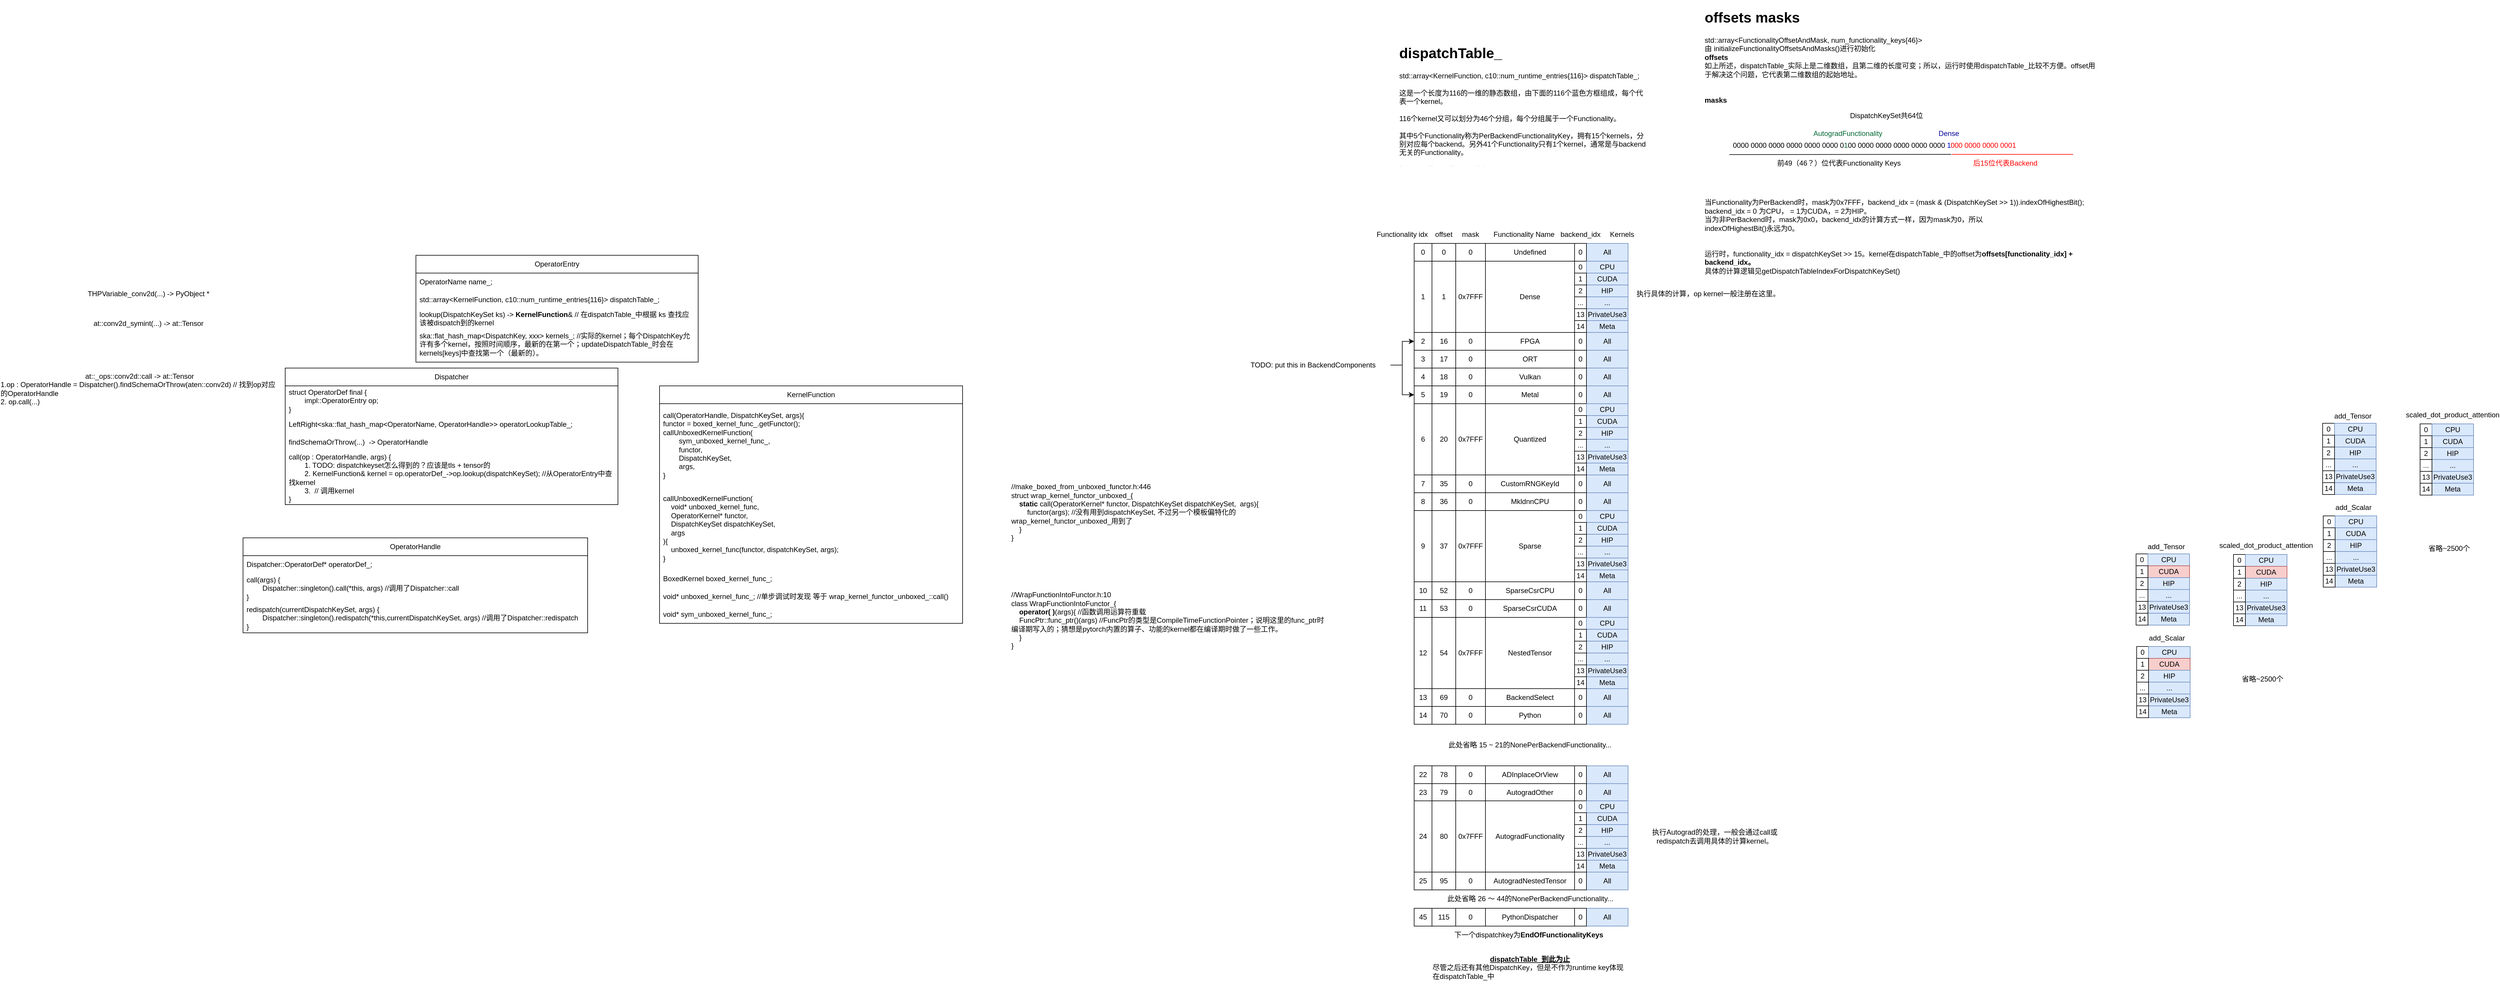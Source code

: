 <mxfile version="22.1.5" type="github">
  <diagram name="第 1 页" id="EEyN7_L1d9EwEOdHLBwh">
    <mxGraphModel dx="1379" dy="1437" grid="0" gridSize="10" guides="0" tooltips="1" connect="1" arrows="1" fold="1" page="1" pageScale="1" pageWidth="827" pageHeight="1169" math="0" shadow="0">
      <root>
        <mxCell id="0" />
        <mxCell id="1" parent="0" />
        <mxCell id="1I8nCy4y-NXWld2Ml792-2" value="OperatorEntry" style="swimlane;fontStyle=0;childLayout=stackLayout;horizontal=1;startSize=30;horizontalStack=0;resizeParent=1;resizeParentMax=0;resizeLast=0;collapsible=1;marginBottom=0;whiteSpace=wrap;html=1;noLabel=0;arcSize=15;swimlaneHead=1;swimlaneFillColor=none;" parent="1" vertex="1">
          <mxGeometry x="350" y="170" width="475" height="180" as="geometry" />
        </mxCell>
        <mxCell id="1I8nCy4y-NXWld2Ml792-4" value="OperatorName name_;" style="text;strokeColor=none;fillColor=none;align=left;verticalAlign=middle;spacingLeft=4;spacingRight=4;overflow=hidden;points=[[0,0.5],[1,0.5]];portConstraint=eastwest;rotatable=0;whiteSpace=wrap;html=1;" parent="1I8nCy4y-NXWld2Ml792-2" vertex="1">
          <mxGeometry y="30" width="475" height="30" as="geometry" />
        </mxCell>
        <mxCell id="1I8nCy4y-NXWld2Ml792-3" value="std::array&amp;lt;KernelFunction, c10::num_runtime_entries{116}&amp;gt; dispatchTable_;&amp;nbsp;" style="text;strokeColor=none;fillColor=none;align=left;verticalAlign=middle;spacingLeft=4;spacingRight=4;overflow=hidden;points=[[0,0.5],[1,0.5]];portConstraint=eastwest;rotatable=0;whiteSpace=wrap;html=1;" parent="1I8nCy4y-NXWld2Ml792-2" vertex="1">
          <mxGeometry y="60" width="475" height="30" as="geometry" />
        </mxCell>
        <mxCell id="1I8nCy4y-NXWld2Ml792-5" value="lookup(DispatchKeySet ks) -&amp;gt;&amp;nbsp;&lt;b&gt;KernelFunction&lt;/b&gt;&amp;amp; // 在dispatchTable_中根据 ks 查找应该被dispatch到的kernel&amp;nbsp;" style="text;strokeColor=none;fillColor=none;align=left;verticalAlign=middle;spacingLeft=4;spacingRight=4;overflow=hidden;points=[[0,0.5],[1,0.5]];portConstraint=eastwest;rotatable=0;whiteSpace=wrap;html=1;" parent="1I8nCy4y-NXWld2Ml792-2" vertex="1">
          <mxGeometry y="90" width="475" height="30" as="geometry" />
        </mxCell>
        <mxCell id="1I8nCy4y-NXWld2Ml792-9" value="ska::flat_hash_map&amp;lt;DispatchKey, xxx&amp;gt; kernels_; //实际的kernel；每个DispatchKey允许有多个kernel，按照时间顺序，最新的在第一个；updateDispatchTable_时会在kernels[keys]中查找第一个（最新的）。" style="text;strokeColor=none;fillColor=none;align=left;verticalAlign=middle;spacingLeft=4;spacingRight=4;overflow=hidden;points=[[0,0.5],[1,0.5]];portConstraint=eastwest;rotatable=0;whiteSpace=wrap;html=1;" parent="1I8nCy4y-NXWld2Ml792-2" vertex="1">
          <mxGeometry y="120" width="475" height="60" as="geometry" />
        </mxCell>
        <mxCell id="1I8nCy4y-NXWld2Ml792-10" value="Dispatcher" style="swimlane;fontStyle=0;childLayout=stackLayout;horizontal=1;startSize=30;horizontalStack=0;resizeParent=1;resizeParentMax=0;resizeLast=0;collapsible=1;marginBottom=0;whiteSpace=wrap;html=1;noLabel=0;arcSize=15;swimlaneHead=1;swimlaneFillColor=none;" parent="1" vertex="1">
          <mxGeometry x="130" y="360" width="560" height="230" as="geometry" />
        </mxCell>
        <mxCell id="1I8nCy4y-NXWld2Ml792-11" value="struct OperatorDef final {&lt;br&gt;&#x9;&lt;span style=&quot;&quot;&gt;&lt;span style=&quot;white-space: pre;&quot;&gt;&#x9;&lt;/span&gt;impl::OperatorEntry op;&lt;/span&gt;&lt;br&gt;}&amp;nbsp;" style="text;strokeColor=none;fillColor=none;align=left;verticalAlign=middle;spacingLeft=4;spacingRight=4;overflow=hidden;points=[[0,0.5],[1,0.5]];portConstraint=eastwest;rotatable=0;whiteSpace=wrap;html=1;" parent="1I8nCy4y-NXWld2Ml792-10" vertex="1">
          <mxGeometry y="30" width="560" height="50" as="geometry" />
        </mxCell>
        <mxCell id="1I8nCy4y-NXWld2Ml792-13" value="LeftRight&amp;lt;ska::flat_hash_map&amp;lt;OperatorName, OperatorHandle&amp;gt;&amp;gt; operatorLookupTable_;&amp;nbsp;" style="text;strokeColor=none;fillColor=none;align=left;verticalAlign=middle;spacingLeft=4;spacingRight=4;overflow=hidden;points=[[0,0.5],[1,0.5]];portConstraint=eastwest;rotatable=0;whiteSpace=wrap;html=1;" parent="1I8nCy4y-NXWld2Ml792-10" vertex="1">
          <mxGeometry y="80" width="560" height="30" as="geometry" />
        </mxCell>
        <mxCell id="1I8nCy4y-NXWld2Ml792-14" value="findSchemaOrThrow(...)&amp;nbsp; -&amp;gt;&amp;nbsp;OperatorHandle" style="text;strokeColor=none;fillColor=none;align=left;verticalAlign=middle;spacingLeft=4;spacingRight=4;overflow=hidden;points=[[0,0.5],[1,0.5]];portConstraint=eastwest;rotatable=0;whiteSpace=wrap;html=1;" parent="1I8nCy4y-NXWld2Ml792-10" vertex="1">
          <mxGeometry y="110" width="560" height="30" as="geometry" />
        </mxCell>
        <mxCell id="1I8nCy4y-NXWld2Ml792-30" value="call(op : OperatorHandle, args) {&lt;br&gt;&lt;span style=&quot;white-space: pre;&quot;&gt;&#x9;&lt;/span&gt;1. TODO: dispatchkeyset怎么得到的？应该是tls + tensor的&lt;br&gt;&lt;span style=&quot;white-space: pre;&quot;&gt;&#x9;&lt;/span&gt;2. KernelFunction&amp;amp; kernel = op.operatorDef_-&amp;gt;op.lookup(dispatchKeySet); //从OperatorEntry中查找kernel&lt;br&gt;&lt;span style=&quot;white-space: pre;&quot;&gt;&#x9;&lt;/span&gt;3.&amp;nbsp; // 调用kernel&lt;br&gt;}" style="text;strokeColor=none;fillColor=none;align=left;verticalAlign=middle;spacingLeft=4;spacingRight=4;overflow=hidden;points=[[0,0.5],[1,0.5]];portConstraint=eastwest;rotatable=0;whiteSpace=wrap;html=1;" parent="1I8nCy4y-NXWld2Ml792-10" vertex="1">
          <mxGeometry y="140" width="560" height="90" as="geometry" />
        </mxCell>
        <mxCell id="1I8nCy4y-NXWld2Ml792-16" value="OperatorHandle" style="swimlane;fontStyle=0;childLayout=stackLayout;horizontal=1;startSize=30;horizontalStack=0;resizeParent=1;resizeParentMax=0;resizeLast=0;collapsible=1;marginBottom=0;whiteSpace=wrap;html=1;noLabel=0;arcSize=15;swimlaneHead=1;swimlaneFillColor=none;" parent="1" vertex="1">
          <mxGeometry x="59" y="646" width="580" height="160" as="geometry" />
        </mxCell>
        <mxCell id="1I8nCy4y-NXWld2Ml792-17" value="Dispatcher::OperatorDef* operatorDef_;" style="text;strokeColor=none;fillColor=none;align=left;verticalAlign=middle;spacingLeft=4;spacingRight=4;overflow=hidden;points=[[0,0.5],[1,0.5]];portConstraint=eastwest;rotatable=0;whiteSpace=wrap;html=1;" parent="1I8nCy4y-NXWld2Ml792-16" vertex="1">
          <mxGeometry y="30" width="580" height="30" as="geometry" />
        </mxCell>
        <mxCell id="1I8nCy4y-NXWld2Ml792-33" value="call(args) {&lt;br&gt;&lt;span style=&quot;white-space: pre;&quot;&gt;&#x9;&lt;/span&gt;Dispatcher::singleton().call(*this, args) //调用了Dispatcher::call&lt;br&gt;}" style="text;strokeColor=none;fillColor=none;align=left;verticalAlign=middle;spacingLeft=4;spacingRight=4;overflow=hidden;points=[[0,0.5],[1,0.5]];portConstraint=eastwest;rotatable=0;whiteSpace=wrap;html=1;" parent="1I8nCy4y-NXWld2Ml792-16" vertex="1">
          <mxGeometry y="60" width="580" height="50" as="geometry" />
        </mxCell>
        <mxCell id="Ar3AbyUFFaYx4zQCrKCH-8" value="redispatch(currentDispatchKeySet,&amp;nbsp;&lt;span style=&quot;background-color: initial;&quot;&gt;args) {&lt;/span&gt;&lt;br&gt;&lt;span style=&quot;white-space: pre;&quot;&gt;&#x9;&lt;/span&gt;Dispatcher::singleton().redispatch(*this,currentDispatchKeySet,&amp;nbsp;&lt;span style=&quot;background-color: initial;&quot;&gt;args) //调用了Dispatcher::redispatch&lt;/span&gt;&lt;br&gt;}" style="text;strokeColor=none;fillColor=none;align=left;verticalAlign=middle;spacingLeft=4;spacingRight=4;overflow=hidden;points=[[0,0.5],[1,0.5]];portConstraint=eastwest;rotatable=0;whiteSpace=wrap;html=1;" parent="1I8nCy4y-NXWld2Ml792-16" vertex="1">
          <mxGeometry y="110" width="580" height="50" as="geometry" />
        </mxCell>
        <mxCell id="1I8nCy4y-NXWld2Ml792-26" value="THPVariable_conv2d(...) -&amp;gt; PyObject *" style="text;html=1;strokeColor=none;fillColor=none;align=center;verticalAlign=middle;whiteSpace=wrap;rounded=0;" parent="1" vertex="1">
          <mxGeometry x="-220" y="220" width="240" height="30" as="geometry" />
        </mxCell>
        <mxCell id="1I8nCy4y-NXWld2Ml792-27" value="at::conv2d_symint(...) -&amp;gt; at::Tensor" style="text;html=1;strokeColor=none;fillColor=none;align=center;verticalAlign=middle;whiteSpace=wrap;rounded=0;" parent="1" vertex="1">
          <mxGeometry x="-220" y="270" width="240" height="30" as="geometry" />
        </mxCell>
        <mxCell id="1I8nCy4y-NXWld2Ml792-29" value="at::_ops::conv2d::call -&amp;gt; at::Tensor&lt;br&gt;&lt;div style=&quot;text-align: left;&quot;&gt;&lt;span style=&quot;background-color: initial;&quot;&gt;1.op : OperatorHandle = Dispatcher().&lt;/span&gt;findSchemaOrThrow(aten::conv2d) // 找到op对应的OperatorHandle&lt;/div&gt;&lt;div style=&quot;text-align: left;&quot;&gt;2. op.call(...)&amp;nbsp;&lt;/div&gt;" style="text;html=1;strokeColor=none;fillColor=none;align=center;verticalAlign=middle;whiteSpace=wrap;rounded=0;" parent="1" vertex="1">
          <mxGeometry x="-350" y="380" width="470" height="30" as="geometry" />
        </mxCell>
        <mxCell id="1I8nCy4y-NXWld2Ml792-35" value="KernelFunction" style="swimlane;fontStyle=0;childLayout=stackLayout;horizontal=1;startSize=30;horizontalStack=0;resizeParent=1;resizeParentMax=0;resizeLast=0;collapsible=1;marginBottom=0;whiteSpace=wrap;html=1;" parent="1" vertex="1">
          <mxGeometry x="760" y="390" width="510" height="400" as="geometry" />
        </mxCell>
        <mxCell id="1I8nCy4y-NXWld2Ml792-36" value="call(OperatorHandle, DispatchKeySet, args){&lt;br&gt;functor = boxed_kernel_func_.getFunctor();&lt;br&gt;callUnboxedKernelFunction(&lt;span style=&quot;white-space: pre;&quot;&gt;&lt;br&gt;&lt;/span&gt;&lt;span style=&quot;white-space: pre;&quot;&gt;&#x9;&lt;/span&gt;sym_unboxed_kernel_func_,&lt;br&gt;&lt;span style=&quot;background-color: initial;&quot;&gt;&lt;span style=&quot;white-space: pre;&quot;&gt;&#x9;&lt;/span&gt;functor,&lt;br&gt;&lt;span style=&quot;white-space: pre;&quot;&gt;&#x9;&lt;/span&gt;DispatchKeySet,&lt;br&gt;&lt;span style=&quot;white-space: pre;&quot;&gt;&#x9;&lt;/span&gt;args,&lt;br&gt;}&lt;br&gt;&lt;/span&gt;" style="text;strokeColor=none;fillColor=none;align=left;verticalAlign=middle;spacingLeft=4;spacingRight=4;overflow=hidden;points=[[0,0.5],[1,0.5]];portConstraint=eastwest;rotatable=0;whiteSpace=wrap;html=1;" parent="1I8nCy4y-NXWld2Ml792-35" vertex="1">
          <mxGeometry y="30" width="510" height="140" as="geometry" />
        </mxCell>
        <mxCell id="1I8nCy4y-NXWld2Ml792-41" value="callUnboxedKernelFunction(&lt;br&gt;&lt;span style=&quot;&quot;&gt;&lt;span style=&quot;&quot;&gt;&amp;nbsp;&amp;nbsp;&amp;nbsp;&amp;nbsp;&lt;/span&gt;&lt;/span&gt;void* unboxed_kernel_func,&lt;br&gt;&lt;span style=&quot;&quot;&gt;&lt;span style=&quot;&quot;&gt;&amp;nbsp;&amp;nbsp;&amp;nbsp;&amp;nbsp;&lt;/span&gt;&lt;/span&gt;OperatorKernel* functor,&lt;br&gt;&lt;span style=&quot;&quot;&gt;&lt;span style=&quot;&quot;&gt;&amp;nbsp;&amp;nbsp;&amp;nbsp;&amp;nbsp;&lt;/span&gt;&lt;/span&gt;DispatchKeySet dispatchKeySet,&lt;br&gt;&lt;span style=&quot;&quot;&gt;&lt;span style=&quot;&quot;&gt;&amp;nbsp;&amp;nbsp;&amp;nbsp;&amp;nbsp;&lt;/span&gt;&lt;/span&gt;args&lt;br&gt;){&lt;br&gt;&lt;span style=&quot;&quot;&gt;&lt;span style=&quot;&quot;&gt;&amp;nbsp;&amp;nbsp;&amp;nbsp;&amp;nbsp;&lt;/span&gt;&lt;/span&gt;unboxed_kernel_func(functor, dispatchKeySet, args);&lt;br&gt;}" style="text;strokeColor=none;fillColor=none;align=left;verticalAlign=middle;spacingLeft=4;spacingRight=4;overflow=hidden;points=[[0,0.5],[1,0.5]];portConstraint=eastwest;rotatable=0;whiteSpace=wrap;html=1;" parent="1I8nCy4y-NXWld2Ml792-35" vertex="1">
          <mxGeometry y="170" width="510" height="140" as="geometry" />
        </mxCell>
        <mxCell id="1I8nCy4y-NXWld2Ml792-39" value="BoxedKernel boxed_kernel_func_;" style="text;strokeColor=none;fillColor=none;align=left;verticalAlign=middle;spacingLeft=4;spacingRight=4;overflow=hidden;points=[[0,0.5],[1,0.5]];portConstraint=eastwest;rotatable=0;whiteSpace=wrap;html=1;" parent="1I8nCy4y-NXWld2Ml792-35" vertex="1">
          <mxGeometry y="310" width="510" height="30" as="geometry" />
        </mxCell>
        <mxCell id="1I8nCy4y-NXWld2Ml792-37" value="void* unboxed_kernel_func_; //单步调试时发现 等于&amp;nbsp;wrap_kernel_functor_unboxed_::call()" style="text;strokeColor=none;fillColor=none;align=left;verticalAlign=middle;spacingLeft=4;spacingRight=4;overflow=hidden;points=[[0,0.5],[1,0.5]];portConstraint=eastwest;rotatable=0;whiteSpace=wrap;html=1;" parent="1I8nCy4y-NXWld2Ml792-35" vertex="1">
          <mxGeometry y="340" width="510" height="30" as="geometry" />
        </mxCell>
        <mxCell id="1I8nCy4y-NXWld2Ml792-38" value="void* sym_unboxed_kernel_func_;" style="text;strokeColor=none;fillColor=none;align=left;verticalAlign=middle;spacingLeft=4;spacingRight=4;overflow=hidden;points=[[0,0.5],[1,0.5]];portConstraint=eastwest;rotatable=0;whiteSpace=wrap;html=1;" parent="1I8nCy4y-NXWld2Ml792-35" vertex="1">
          <mxGeometry y="370" width="510" height="30" as="geometry" />
        </mxCell>
        <mxCell id="1I8nCy4y-NXWld2Ml792-42" value="//make_boxed_from_unboxed_functor.h:446&lt;br&gt;struct wrap_kernel_functor_unboxed_{&lt;br&gt;&lt;div style=&quot;&quot;&gt;&lt;b&gt;&lt;span style=&quot;&quot;&gt;&lt;span style=&quot;white-space: pre;&quot;&gt;&amp;nbsp;&amp;nbsp;&amp;nbsp;&amp;nbsp;&lt;/span&gt;&lt;/span&gt;static&lt;/b&gt; call(OperatorKernel* functor, DispatchKeySet dispatchKeySet,&amp;nbsp; args){&lt;/div&gt;&lt;div style=&quot;&quot;&gt;&lt;span style=&quot;&quot;&gt;&lt;span style=&quot;white-space: pre;&quot;&gt;&amp;nbsp;&amp;nbsp;&amp;nbsp;&amp;nbsp;&lt;/span&gt;&lt;/span&gt;&lt;span style=&quot;&quot;&gt;&lt;span style=&quot;white-space: pre;&quot;&gt;&amp;nbsp;&amp;nbsp;&amp;nbsp;&amp;nbsp;&lt;/span&gt;&lt;/span&gt;functor(args); //没有用到dispatchKeySet, 不过另一个模板偏特化的&lt;/div&gt;wrap_kernel_functor_unboxed_用到了&lt;div style=&quot;&quot;&gt;&lt;span style=&quot;&quot;&gt;&lt;span style=&quot;white-space: pre;&quot;&gt;&amp;nbsp;&amp;nbsp;&amp;nbsp;&amp;nbsp;&lt;/span&gt;&lt;/span&gt;}&lt;br&gt;&lt;/div&gt;}" style="text;html=1;strokeColor=none;fillColor=none;align=left;verticalAlign=middle;whiteSpace=wrap;rounded=0;" parent="1" vertex="1">
          <mxGeometry x="1350" y="530" width="530" height="145" as="geometry" />
        </mxCell>
        <mxCell id="1I8nCy4y-NXWld2Ml792-44" value="//WrapFunctionIntoFunctor.h:10&lt;br&gt;class WrapFunctionIntoFunctor_{&lt;br&gt;&lt;b&gt;&lt;span style=&quot;&quot;&gt;&lt;span style=&quot;&quot;&gt;&amp;nbsp;&amp;nbsp;&amp;nbsp;&amp;nbsp;&lt;/span&gt;&lt;/span&gt;operator( )&lt;/b&gt;(args){ //函数调用运算符重载&lt;br&gt;&lt;span style=&quot;background-color: initial;&quot;&gt;&lt;span style=&quot;&quot;&gt;&lt;span style=&quot;white-space: pre;&quot;&gt;&amp;nbsp;&amp;nbsp;&amp;nbsp;&amp;nbsp;&lt;/span&gt;&lt;/span&gt;FuncPtr::func_ptr()(args) //FuncPtr的类型是CompileTimeFunctionPointer；说明这里的func_ptr时编译期写入的；猜想是pytorch内置的算子、功能的kernel都在编译期时做了一些工作。&lt;br&gt;&lt;/span&gt;&lt;div style=&quot;&quot;&gt;&lt;span style=&quot;&quot;&gt;&lt;span style=&quot;&quot;&gt;&amp;nbsp;&amp;nbsp;&amp;nbsp;&lt;span style=&quot;&quot;&gt;&lt;span style=&quot;&quot;&gt;&amp;nbsp;&lt;/span&gt;&lt;/span&gt;&lt;/span&gt;&lt;/span&gt;}&lt;br&gt;&lt;/div&gt;}" style="text;html=1;strokeColor=none;fillColor=none;align=left;verticalAlign=middle;whiteSpace=wrap;rounded=0;" parent="1" vertex="1">
          <mxGeometry x="1350" y="720" width="530" height="130" as="geometry" />
        </mxCell>
        <mxCell id="1I8nCy4y-NXWld2Ml792-490" value="&lt;h1&gt;dispatchTable_&lt;/h1&gt;&lt;div&gt;std::array&amp;lt;KernelFunction, c10::num_runtime_entries{116}&amp;gt; dispatchTable_;&amp;nbsp;&lt;br&gt;&lt;/div&gt;&lt;div&gt;&lt;br&gt;&lt;/div&gt;&lt;div&gt;这是一个长度为116的一维的静态数组，由下面的116个蓝色方框组成，每个代表一个kernel。&lt;/div&gt;&lt;div&gt;&lt;br&gt;&lt;/div&gt;&lt;div&gt;116个kernel又可以划分为46个分组，每个分组属于一个Functionality。&lt;/div&gt;&lt;div&gt;&lt;br&gt;&lt;/div&gt;&lt;div&gt;其中5个Functionality称为PerBackendFunctionalityKey，拥有&lt;span style=&quot;background-color: initial;&quot;&gt;15个kernels，分别对应每个backend。另外41个Functionality只有1个kernel，通常是与backend无关的Functionality。&lt;/span&gt;&lt;/div&gt;&lt;div&gt;&lt;span style=&quot;background-color: initial;&quot;&gt;&lt;br&gt;&lt;/span&gt;&lt;/div&gt;&lt;div&gt;&lt;span style=&quot;background-color: initial;&quot;&gt;标注了一些重要的key，比如&lt;b&gt;Dense&lt;/b&gt;，&lt;/span&gt;&lt;/div&gt;" style="text;html=1;strokeColor=none;fillColor=none;spacing=5;spacingTop=-20;whiteSpace=wrap;overflow=hidden;rounded=0;" parent="1" vertex="1">
          <mxGeometry x="2000" y="-190" width="430" height="210" as="geometry" />
        </mxCell>
        <mxCell id="Ar3AbyUFFaYx4zQCrKCH-4" value="" style="group" parent="1" vertex="1" connectable="0">
          <mxGeometry x="2490" y="-250" width="692.5" height="550" as="geometry" />
        </mxCell>
        <mxCell id="1I8nCy4y-NXWld2Ml792-493" value="&lt;h1&gt;offsets masks&lt;/h1&gt;&lt;div&gt;std::array&amp;lt;FunctionalityOffsetAndMask, num_functionality_keys{46}&amp;gt;&lt;/div&gt;&lt;div&gt;由&amp;nbsp;initializeFunctionalityOffsetsAndMasks()进行初始化&lt;/div&gt;&lt;div&gt;&lt;b&gt;offsets&lt;/b&gt;&lt;/div&gt;&lt;div&gt;如上所述，dispatchTable_实际上是二维数组，且第二维的长度可变；所以，运行时使用dispatchTable_比较不方便。offset用于解决这个问题，它代表第二维数组的起始地址。&lt;/div&gt;&lt;div&gt;&lt;br&gt;&lt;/div&gt;&lt;div&gt;&lt;br&gt;&lt;/div&gt;&lt;div&gt;&lt;b&gt;masks&lt;/b&gt;&lt;/div&gt;&lt;div&gt;&lt;b&gt;&lt;br&gt;&lt;/b&gt;&lt;/div&gt;&lt;div&gt;&lt;br&gt;&lt;/div&gt;&lt;div&gt;&lt;br&gt;&lt;/div&gt;&lt;div&gt;&lt;br&gt;&lt;/div&gt;&lt;div&gt;&lt;br&gt;&lt;/div&gt;&lt;div&gt;&lt;br&gt;&lt;/div&gt;&lt;div&gt;&lt;br&gt;&lt;/div&gt;&lt;div&gt;&lt;br&gt;&lt;/div&gt;&lt;div&gt;&lt;br&gt;&lt;/div&gt;&lt;div&gt;&lt;br&gt;&lt;/div&gt;&lt;div&gt;&lt;br&gt;&lt;/div&gt;&lt;div&gt;当Functionality为PerBackend时，mask为0x7FFF，backend_idx = (mask &amp;amp; (DispatchKeySet &amp;gt;&amp;gt; 1)).indexOfHighestBit();&amp;nbsp;&lt;/div&gt;backend_idx&amp;nbsp;&lt;span style=&quot;background-color: initial;&quot;&gt;= 0 为CPU， = 1为CUDA，= 2为HIP。&lt;/span&gt;&lt;br&gt;&lt;div&gt;当为非PerBackend时，mask为0x0，backend_idx的计算方式一样，因为mask为0，所以&lt;/div&gt;indexOfHighestBit()永远为0。&lt;br&gt;&lt;br&gt;&lt;br&gt;运行时，functionality_idx = dispatchKeySet &amp;gt;&amp;gt; 15。kernel在dispatchTable_中的offset为&lt;b&gt;offsets[functionality_idx] + backend_idx。&lt;/b&gt;&lt;br&gt;具体的计算逻辑见getDispatchTableIndexForDispatchKeySet()" style="text;html=1;strokeColor=none;fillColor=none;spacing=5;spacingTop=-20;whiteSpace=wrap;overflow=hidden;rounded=0;" parent="Ar3AbyUFFaYx4zQCrKCH-4" vertex="1">
          <mxGeometry x="23.5" width="669" height="550" as="geometry" />
        </mxCell>
        <mxCell id="1I8nCy4y-NXWld2Ml792-507" value="DispatchKeySet共64位" style="text;html=1;strokeColor=none;fillColor=none;align=center;verticalAlign=middle;whiteSpace=wrap;rounded=0;" parent="Ar3AbyUFFaYx4zQCrKCH-4" vertex="1">
          <mxGeometry x="220" y="170" width="230" height="30" as="geometry" />
        </mxCell>
        <mxCell id="Ar3AbyUFFaYx4zQCrKCH-3" value="" style="group" parent="Ar3AbyUFFaYx4zQCrKCH-4" vertex="1" connectable="0">
          <mxGeometry y="200" width="649" height="80" as="geometry" />
        </mxCell>
        <mxCell id="1I8nCy4y-NXWld2Ml792-495" value="0000 0000 0000 0000 0000 0000 0&lt;font color=&quot;#006633&quot;&gt;1&lt;/font&gt;00 0000 0000 0000 0000 0000 &lt;font color=&quot;#0000cc&quot;&gt;1&lt;/font&gt;" style="text;html=1;strokeColor=none;fillColor=none;align=center;verticalAlign=middle;whiteSpace=wrap;rounded=0;" parent="Ar3AbyUFFaYx4zQCrKCH-3" vertex="1">
          <mxGeometry y="20" width="520" height="30" as="geometry" />
        </mxCell>
        <mxCell id="Ar3AbyUFFaYx4zQCrKCH-1" value="" style="group" parent="Ar3AbyUFFaYx4zQCrKCH-3" vertex="1" connectable="0">
          <mxGeometry x="70.44" width="578.56" height="80" as="geometry" />
        </mxCell>
        <mxCell id="1I8nCy4y-NXWld2Ml792-496" value="000 0000 0000 0001" style="text;strokeColor=none;fillColor=none;align=center;verticalAlign=middle;whiteSpace=wrap;rounded=0;labelBackgroundColor=none;fontColor=#FF0000;" parent="Ar3AbyUFFaYx4zQCrKCH-1" vertex="1">
          <mxGeometry x="365.56" y="20" width="124" height="30" as="geometry" />
        </mxCell>
        <mxCell id="1I8nCy4y-NXWld2Ml792-497" value="AutogradFunctionality" style="text;html=1;strokeColor=none;fillColor=none;align=center;verticalAlign=middle;whiteSpace=wrap;rounded=0;fontColor=#006633;" parent="Ar3AbyUFFaYx4zQCrKCH-1" vertex="1">
          <mxGeometry x="169.56" width="60" height="30" as="geometry" />
        </mxCell>
        <mxCell id="1I8nCy4y-NXWld2Ml792-501" value="Dense" style="text;html=1;strokeColor=none;fillColor=none;align=center;verticalAlign=middle;whiteSpace=wrap;rounded=0;fontColor=#000099;" parent="Ar3AbyUFFaYx4zQCrKCH-1" vertex="1">
          <mxGeometry x="339.56" width="60" height="30" as="geometry" />
        </mxCell>
        <mxCell id="1I8nCy4y-NXWld2Ml792-502" value="" style="endArrow=none;html=1;rounded=0;exitX=0.147;exitY=1.18;exitDx=0;exitDy=0;exitPerimeter=0;" parent="Ar3AbyUFFaYx4zQCrKCH-1" edge="1">
          <mxGeometry width="50" height="50" relative="1" as="geometry">
            <mxPoint y="50.4" as="sourcePoint" />
            <mxPoint x="373.56" y="50" as="targetPoint" />
          </mxGeometry>
        </mxCell>
        <mxCell id="1I8nCy4y-NXWld2Ml792-504" value="前49（46？）位代表Functionality Keys" style="text;html=1;strokeColor=none;fillColor=none;align=center;verticalAlign=middle;whiteSpace=wrap;rounded=0;" parent="Ar3AbyUFFaYx4zQCrKCH-1" vertex="1">
          <mxGeometry x="69.56" y="50" width="230" height="30" as="geometry" />
        </mxCell>
        <mxCell id="1I8nCy4y-NXWld2Ml792-505" value="后15位代表Backend" style="text;html=1;strokeColor=none;fillColor=none;align=center;verticalAlign=middle;whiteSpace=wrap;rounded=0;fontColor=#FF0000;" parent="Ar3AbyUFFaYx4zQCrKCH-1" vertex="1">
          <mxGeometry x="399.56" y="50" width="130" height="30" as="geometry" />
        </mxCell>
        <mxCell id="1I8nCy4y-NXWld2Ml792-506" value="" style="endArrow=none;html=1;rounded=0;fontColor=#FF0000;strokeColor=#FF0000;" parent="Ar3AbyUFFaYx4zQCrKCH-1" edge="1">
          <mxGeometry width="50" height="50" relative="1" as="geometry">
            <mxPoint x="374.56" y="50" as="sourcePoint" />
            <mxPoint x="578.56" y="50" as="targetPoint" />
          </mxGeometry>
        </mxCell>
        <mxCell id="Ar3AbyUFFaYx4zQCrKCH-6" value="" style="group" parent="1" vertex="1" connectable="0">
          <mxGeometry x="1730" y="120" width="950" height="1290" as="geometry" />
        </mxCell>
        <mxCell id="1I8nCy4y-NXWld2Ml792-478" value="TODO: put this in BackendComponents" style="text;html=1;strokeColor=none;fillColor=none;align=center;verticalAlign=middle;whiteSpace=wrap;rounded=0;" parent="Ar3AbyUFFaYx4zQCrKCH-6" vertex="1">
          <mxGeometry y="220" width="260" height="30" as="geometry" />
        </mxCell>
        <mxCell id="Ar3AbyUFFaYx4zQCrKCH-5" value="" style="group" parent="Ar3AbyUFFaYx4zQCrKCH-6" vertex="1" connectable="0">
          <mxGeometry x="270" width="680" height="1290" as="geometry" />
        </mxCell>
        <mxCell id="1I8nCy4y-NXWld2Ml792-234" value="0" style="rounded=0;whiteSpace=wrap;html=1;" parent="Ar3AbyUFFaYx4zQCrKCH-5" vertex="1">
          <mxGeometry x="30" y="30" width="30" height="30" as="geometry" />
        </mxCell>
        <mxCell id="1I8nCy4y-NXWld2Ml792-235" value="Undefined" style="rounded=0;whiteSpace=wrap;html=1;" parent="Ar3AbyUFFaYx4zQCrKCH-5" vertex="1">
          <mxGeometry x="150" y="30" width="150" height="30" as="geometry" />
        </mxCell>
        <mxCell id="1I8nCy4y-NXWld2Ml792-236" value="0" style="rounded=0;whiteSpace=wrap;html=1;" parent="Ar3AbyUFFaYx4zQCrKCH-5" vertex="1">
          <mxGeometry x="60" y="30" width="40" height="30" as="geometry" />
        </mxCell>
        <mxCell id="1I8nCy4y-NXWld2Ml792-237" value="0" style="rounded=0;whiteSpace=wrap;html=1;" parent="Ar3AbyUFFaYx4zQCrKCH-5" vertex="1">
          <mxGeometry x="100" y="30" width="50" height="30" as="geometry" />
        </mxCell>
        <mxCell id="1I8nCy4y-NXWld2Ml792-264" value="All" style="rounded=0;whiteSpace=wrap;html=1;fillColor=#dae8fc;strokeColor=#6c8ebf;" parent="Ar3AbyUFFaYx4zQCrKCH-5" vertex="1">
          <mxGeometry x="320" y="30" width="70" height="30" as="geometry" />
        </mxCell>
        <mxCell id="1I8nCy4y-NXWld2Ml792-266" value="Functionality idx" style="text;html=1;strokeColor=none;fillColor=none;align=center;verticalAlign=middle;whiteSpace=wrap;rounded=0;" parent="Ar3AbyUFFaYx4zQCrKCH-5" vertex="1">
          <mxGeometry x="-40" width="100" height="30" as="geometry" />
        </mxCell>
        <mxCell id="1I8nCy4y-NXWld2Ml792-267" value="offset" style="text;html=1;strokeColor=none;fillColor=none;align=center;verticalAlign=middle;whiteSpace=wrap;rounded=0;" parent="Ar3AbyUFFaYx4zQCrKCH-5" vertex="1">
          <mxGeometry x="50" width="60" height="30" as="geometry" />
        </mxCell>
        <mxCell id="1I8nCy4y-NXWld2Ml792-268" value="mask" style="text;html=1;strokeColor=none;fillColor=none;align=center;verticalAlign=middle;whiteSpace=wrap;rounded=0;" parent="Ar3AbyUFFaYx4zQCrKCH-5" vertex="1">
          <mxGeometry x="95" width="60" height="30" as="geometry" />
        </mxCell>
        <mxCell id="1I8nCy4y-NXWld2Ml792-269" value="Functionality Name" style="text;html=1;strokeColor=none;fillColor=none;align=center;verticalAlign=middle;whiteSpace=wrap;rounded=0;" parent="Ar3AbyUFFaYx4zQCrKCH-5" vertex="1">
          <mxGeometry x="160" width="110" height="30" as="geometry" />
        </mxCell>
        <mxCell id="1I8nCy4y-NXWld2Ml792-270" value="Kernels" style="text;html=1;strokeColor=none;fillColor=none;align=center;verticalAlign=middle;whiteSpace=wrap;rounded=0;" parent="Ar3AbyUFFaYx4zQCrKCH-5" vertex="1">
          <mxGeometry x="350" width="60" height="30" as="geometry" />
        </mxCell>
        <mxCell id="1I8nCy4y-NXWld2Ml792-271" value="2" style="rounded=0;whiteSpace=wrap;html=1;" parent="Ar3AbyUFFaYx4zQCrKCH-5" vertex="1">
          <mxGeometry x="30" y="180" width="30" height="30" as="geometry" />
        </mxCell>
        <mxCell id="1I8nCy4y-NXWld2Ml792-272" value="FPGA" style="rounded=0;whiteSpace=wrap;html=1;" parent="Ar3AbyUFFaYx4zQCrKCH-5" vertex="1">
          <mxGeometry x="150" y="180" width="150" height="30" as="geometry" />
        </mxCell>
        <mxCell id="1I8nCy4y-NXWld2Ml792-273" value="16" style="rounded=0;whiteSpace=wrap;html=1;" parent="Ar3AbyUFFaYx4zQCrKCH-5" vertex="1">
          <mxGeometry x="60" y="180" width="40" height="30" as="geometry" />
        </mxCell>
        <mxCell id="1I8nCy4y-NXWld2Ml792-274" value="0" style="rounded=0;whiteSpace=wrap;html=1;" parent="Ar3AbyUFFaYx4zQCrKCH-5" vertex="1">
          <mxGeometry x="100" y="180" width="50" height="30" as="geometry" />
        </mxCell>
        <mxCell id="1I8nCy4y-NXWld2Ml792-278" value="3" style="rounded=0;whiteSpace=wrap;html=1;" parent="Ar3AbyUFFaYx4zQCrKCH-5" vertex="1">
          <mxGeometry x="30" y="210" width="30" height="30" as="geometry" />
        </mxCell>
        <mxCell id="1I8nCy4y-NXWld2Ml792-279" value="ORT" style="rounded=0;whiteSpace=wrap;html=1;" parent="Ar3AbyUFFaYx4zQCrKCH-5" vertex="1">
          <mxGeometry x="150" y="210" width="150" height="30" as="geometry" />
        </mxCell>
        <mxCell id="1I8nCy4y-NXWld2Ml792-280" value="17" style="rounded=0;whiteSpace=wrap;html=1;" parent="Ar3AbyUFFaYx4zQCrKCH-5" vertex="1">
          <mxGeometry x="60" y="210" width="40" height="30" as="geometry" />
        </mxCell>
        <mxCell id="1I8nCy4y-NXWld2Ml792-281" value="0" style="rounded=0;whiteSpace=wrap;html=1;" parent="Ar3AbyUFFaYx4zQCrKCH-5" vertex="1">
          <mxGeometry x="100" y="210" width="50" height="30" as="geometry" />
        </mxCell>
        <mxCell id="1I8nCy4y-NXWld2Ml792-283" value="0" style="rounded=0;whiteSpace=wrap;html=1;" parent="Ar3AbyUFFaYx4zQCrKCH-5" vertex="1">
          <mxGeometry x="300" y="30" width="20" height="30" as="geometry" />
        </mxCell>
        <mxCell id="1I8nCy4y-NXWld2Ml792-284" value="backend_idx" style="text;html=1;strokeColor=none;fillColor=none;align=center;verticalAlign=middle;whiteSpace=wrap;rounded=0;" parent="Ar3AbyUFFaYx4zQCrKCH-5" vertex="1">
          <mxGeometry x="280" width="60" height="30" as="geometry" />
        </mxCell>
        <mxCell id="1I8nCy4y-NXWld2Ml792-285" value="All" style="rounded=0;whiteSpace=wrap;html=1;fillColor=#dae8fc;strokeColor=#6c8ebf;" parent="Ar3AbyUFFaYx4zQCrKCH-5" vertex="1">
          <mxGeometry x="320" y="180" width="70" height="30" as="geometry" />
        </mxCell>
        <mxCell id="1I8nCy4y-NXWld2Ml792-286" value="0" style="rounded=0;whiteSpace=wrap;html=1;" parent="Ar3AbyUFFaYx4zQCrKCH-5" vertex="1">
          <mxGeometry x="300" y="180" width="20" height="30" as="geometry" />
        </mxCell>
        <mxCell id="1I8nCy4y-NXWld2Ml792-287" value="All" style="rounded=0;whiteSpace=wrap;html=1;fillColor=#dae8fc;strokeColor=#6c8ebf;" parent="Ar3AbyUFFaYx4zQCrKCH-5" vertex="1">
          <mxGeometry x="320" y="210" width="70" height="30" as="geometry" />
        </mxCell>
        <mxCell id="1I8nCy4y-NXWld2Ml792-288" value="0" style="rounded=0;whiteSpace=wrap;html=1;" parent="Ar3AbyUFFaYx4zQCrKCH-5" vertex="1">
          <mxGeometry x="300" y="210" width="20" height="30" as="geometry" />
        </mxCell>
        <mxCell id="1I8nCy4y-NXWld2Ml792-289" value="4" style="rounded=0;whiteSpace=wrap;html=1;" parent="Ar3AbyUFFaYx4zQCrKCH-5" vertex="1">
          <mxGeometry x="30" y="240" width="30" height="30" as="geometry" />
        </mxCell>
        <mxCell id="1I8nCy4y-NXWld2Ml792-290" value="Vulkan" style="rounded=0;whiteSpace=wrap;html=1;" parent="Ar3AbyUFFaYx4zQCrKCH-5" vertex="1">
          <mxGeometry x="150" y="240" width="150" height="30" as="geometry" />
        </mxCell>
        <mxCell id="1I8nCy4y-NXWld2Ml792-291" value="18" style="rounded=0;whiteSpace=wrap;html=1;" parent="Ar3AbyUFFaYx4zQCrKCH-5" vertex="1">
          <mxGeometry x="60" y="240" width="40" height="30" as="geometry" />
        </mxCell>
        <mxCell id="1I8nCy4y-NXWld2Ml792-292" value="0" style="rounded=0;whiteSpace=wrap;html=1;" parent="Ar3AbyUFFaYx4zQCrKCH-5" vertex="1">
          <mxGeometry x="100" y="240" width="50" height="30" as="geometry" />
        </mxCell>
        <mxCell id="1I8nCy4y-NXWld2Ml792-293" value="All" style="rounded=0;whiteSpace=wrap;html=1;fillColor=#dae8fc;strokeColor=#6c8ebf;" parent="Ar3AbyUFFaYx4zQCrKCH-5" vertex="1">
          <mxGeometry x="320" y="240" width="70" height="30" as="geometry" />
        </mxCell>
        <mxCell id="1I8nCy4y-NXWld2Ml792-294" value="0" style="rounded=0;whiteSpace=wrap;html=1;" parent="Ar3AbyUFFaYx4zQCrKCH-5" vertex="1">
          <mxGeometry x="300" y="240" width="20" height="30" as="geometry" />
        </mxCell>
        <mxCell id="1I8nCy4y-NXWld2Ml792-295" value="5" style="rounded=0;whiteSpace=wrap;html=1;" parent="Ar3AbyUFFaYx4zQCrKCH-5" vertex="1">
          <mxGeometry x="30" y="270" width="30" height="30" as="geometry" />
        </mxCell>
        <mxCell id="1I8nCy4y-NXWld2Ml792-296" value="Metal" style="rounded=0;whiteSpace=wrap;html=1;" parent="Ar3AbyUFFaYx4zQCrKCH-5" vertex="1">
          <mxGeometry x="150" y="270" width="150" height="30" as="geometry" />
        </mxCell>
        <mxCell id="1I8nCy4y-NXWld2Ml792-297" value="19" style="rounded=0;whiteSpace=wrap;html=1;" parent="Ar3AbyUFFaYx4zQCrKCH-5" vertex="1">
          <mxGeometry x="60" y="270" width="40" height="30" as="geometry" />
        </mxCell>
        <mxCell id="1I8nCy4y-NXWld2Ml792-298" value="0" style="rounded=0;whiteSpace=wrap;html=1;" parent="Ar3AbyUFFaYx4zQCrKCH-5" vertex="1">
          <mxGeometry x="100" y="270" width="50" height="30" as="geometry" />
        </mxCell>
        <mxCell id="1I8nCy4y-NXWld2Ml792-299" value="All" style="rounded=0;whiteSpace=wrap;html=1;fillColor=#dae8fc;strokeColor=#6c8ebf;" parent="Ar3AbyUFFaYx4zQCrKCH-5" vertex="1">
          <mxGeometry x="320" y="270" width="70" height="30" as="geometry" />
        </mxCell>
        <mxCell id="1I8nCy4y-NXWld2Ml792-300" value="0" style="rounded=0;whiteSpace=wrap;html=1;" parent="Ar3AbyUFFaYx4zQCrKCH-5" vertex="1">
          <mxGeometry x="300" y="270" width="20" height="30" as="geometry" />
        </mxCell>
        <mxCell id="1I8nCy4y-NXWld2Ml792-307" value="" style="group" parent="Ar3AbyUFFaYx4zQCrKCH-5" vertex="1" connectable="0">
          <mxGeometry x="30" y="60" width="360" height="120" as="geometry" />
        </mxCell>
        <mxCell id="1I8nCy4y-NXWld2Ml792-238" value="1" style="rounded=0;whiteSpace=wrap;html=1;" parent="1I8nCy4y-NXWld2Ml792-307" vertex="1">
          <mxGeometry width="30" height="120" as="geometry" />
        </mxCell>
        <mxCell id="1I8nCy4y-NXWld2Ml792-239" value="Dense" style="rounded=0;whiteSpace=wrap;html=1;" parent="1I8nCy4y-NXWld2Ml792-307" vertex="1">
          <mxGeometry x="120" width="150" height="120" as="geometry" />
        </mxCell>
        <mxCell id="1I8nCy4y-NXWld2Ml792-240" value="1" style="rounded=0;whiteSpace=wrap;html=1;" parent="1I8nCy4y-NXWld2Ml792-307" vertex="1">
          <mxGeometry x="30" width="40" height="120" as="geometry" />
        </mxCell>
        <mxCell id="1I8nCy4y-NXWld2Ml792-241" value="0x7FFF" style="rounded=0;whiteSpace=wrap;html=1;" parent="1I8nCy4y-NXWld2Ml792-307" vertex="1">
          <mxGeometry x="70" width="50" height="120" as="geometry" />
        </mxCell>
        <mxCell id="1I8nCy4y-NXWld2Ml792-243" value="0" style="rounded=0;whiteSpace=wrap;html=1;" parent="1I8nCy4y-NXWld2Ml792-307" vertex="1">
          <mxGeometry x="270" width="20" height="20" as="geometry" />
        </mxCell>
        <mxCell id="1I8nCy4y-NXWld2Ml792-244" value="CPU" style="rounded=0;whiteSpace=wrap;html=1;fillColor=#dae8fc;strokeColor=#6c8ebf;" parent="1I8nCy4y-NXWld2Ml792-307" vertex="1">
          <mxGeometry x="290" width="70" height="20" as="geometry" />
        </mxCell>
        <mxCell id="1I8nCy4y-NXWld2Ml792-245" value="CUDA" style="rounded=0;whiteSpace=wrap;html=1;fillColor=#dae8fc;strokeColor=#6c8ebf;" parent="1I8nCy4y-NXWld2Ml792-307" vertex="1">
          <mxGeometry x="290" y="20" width="70" height="20" as="geometry" />
        </mxCell>
        <mxCell id="1I8nCy4y-NXWld2Ml792-246" value="HIP" style="rounded=0;whiteSpace=wrap;html=1;fillColor=#dae8fc;strokeColor=#6c8ebf;" parent="1I8nCy4y-NXWld2Ml792-307" vertex="1">
          <mxGeometry x="290" y="40" width="70" height="20" as="geometry" />
        </mxCell>
        <mxCell id="1I8nCy4y-NXWld2Ml792-247" value="..." style="rounded=0;whiteSpace=wrap;html=1;fillColor=#dae8fc;strokeColor=#6c8ebf;" parent="1I8nCy4y-NXWld2Ml792-307" vertex="1">
          <mxGeometry x="290" y="60" width="70" height="20" as="geometry" />
        </mxCell>
        <mxCell id="1I8nCy4y-NXWld2Ml792-248" value="PrivateUse3" style="rounded=0;whiteSpace=wrap;html=1;fillColor=#dae8fc;strokeColor=#6c8ebf;" parent="1I8nCy4y-NXWld2Ml792-307" vertex="1">
          <mxGeometry x="290" y="80" width="70" height="20" as="geometry" />
        </mxCell>
        <mxCell id="1I8nCy4y-NXWld2Ml792-249" value="Meta" style="rounded=0;whiteSpace=wrap;html=1;fillColor=#dae8fc;strokeColor=#6c8ebf;" parent="1I8nCy4y-NXWld2Ml792-307" vertex="1">
          <mxGeometry x="290" y="100" width="70" height="20" as="geometry" />
        </mxCell>
        <mxCell id="1I8nCy4y-NXWld2Ml792-252" value="1" style="rounded=0;whiteSpace=wrap;html=1;" parent="1I8nCy4y-NXWld2Ml792-307" vertex="1">
          <mxGeometry x="270" y="20" width="20" height="20" as="geometry" />
        </mxCell>
        <mxCell id="1I8nCy4y-NXWld2Ml792-254" value="2" style="rounded=0;whiteSpace=wrap;html=1;" parent="1I8nCy4y-NXWld2Ml792-307" vertex="1">
          <mxGeometry x="270" y="40" width="20" height="20" as="geometry" />
        </mxCell>
        <mxCell id="1I8nCy4y-NXWld2Ml792-256" value="..." style="rounded=0;whiteSpace=wrap;html=1;" parent="1I8nCy4y-NXWld2Ml792-307" vertex="1">
          <mxGeometry x="270" y="60" width="20" height="20" as="geometry" />
        </mxCell>
        <mxCell id="1I8nCy4y-NXWld2Ml792-257" value="13" style="rounded=0;whiteSpace=wrap;html=1;" parent="1I8nCy4y-NXWld2Ml792-307" vertex="1">
          <mxGeometry x="270" y="80" width="20" height="20" as="geometry" />
        </mxCell>
        <mxCell id="1I8nCy4y-NXWld2Ml792-258" value="14" style="rounded=0;whiteSpace=wrap;html=1;" parent="1I8nCy4y-NXWld2Ml792-307" vertex="1">
          <mxGeometry x="270" y="100" width="20" height="20" as="geometry" />
        </mxCell>
        <mxCell id="1I8nCy4y-NXWld2Ml792-309" value="" style="group" parent="Ar3AbyUFFaYx4zQCrKCH-5" vertex="1" connectable="0">
          <mxGeometry x="30" y="300" width="360" height="120" as="geometry" />
        </mxCell>
        <mxCell id="1I8nCy4y-NXWld2Ml792-310" value="6" style="rounded=0;whiteSpace=wrap;html=1;" parent="1I8nCy4y-NXWld2Ml792-309" vertex="1">
          <mxGeometry width="30" height="120" as="geometry" />
        </mxCell>
        <mxCell id="1I8nCy4y-NXWld2Ml792-311" value="Quantized" style="rounded=0;whiteSpace=wrap;html=1;" parent="1I8nCy4y-NXWld2Ml792-309" vertex="1">
          <mxGeometry x="120" width="150" height="120" as="geometry" />
        </mxCell>
        <mxCell id="1I8nCy4y-NXWld2Ml792-312" value="20" style="rounded=0;whiteSpace=wrap;html=1;" parent="1I8nCy4y-NXWld2Ml792-309" vertex="1">
          <mxGeometry x="30" width="40" height="120" as="geometry" />
        </mxCell>
        <mxCell id="1I8nCy4y-NXWld2Ml792-313" value="0x7FFF" style="rounded=0;whiteSpace=wrap;html=1;" parent="1I8nCy4y-NXWld2Ml792-309" vertex="1">
          <mxGeometry x="70" width="50" height="120" as="geometry" />
        </mxCell>
        <mxCell id="1I8nCy4y-NXWld2Ml792-314" value="0" style="rounded=0;whiteSpace=wrap;html=1;" parent="1I8nCy4y-NXWld2Ml792-309" vertex="1">
          <mxGeometry x="270" width="20" height="20" as="geometry" />
        </mxCell>
        <mxCell id="1I8nCy4y-NXWld2Ml792-315" value="CPU" style="rounded=0;whiteSpace=wrap;html=1;fillColor=#dae8fc;strokeColor=#6c8ebf;" parent="1I8nCy4y-NXWld2Ml792-309" vertex="1">
          <mxGeometry x="290" width="70" height="20" as="geometry" />
        </mxCell>
        <mxCell id="1I8nCy4y-NXWld2Ml792-316" value="CUDA" style="rounded=0;whiteSpace=wrap;html=1;fillColor=#dae8fc;strokeColor=#6c8ebf;" parent="1I8nCy4y-NXWld2Ml792-309" vertex="1">
          <mxGeometry x="290" y="20" width="70" height="20" as="geometry" />
        </mxCell>
        <mxCell id="1I8nCy4y-NXWld2Ml792-317" value="HIP" style="rounded=0;whiteSpace=wrap;html=1;fillColor=#dae8fc;strokeColor=#6c8ebf;" parent="1I8nCy4y-NXWld2Ml792-309" vertex="1">
          <mxGeometry x="290" y="40" width="70" height="20" as="geometry" />
        </mxCell>
        <mxCell id="1I8nCy4y-NXWld2Ml792-318" value="..." style="rounded=0;whiteSpace=wrap;html=1;fillColor=#dae8fc;strokeColor=#6c8ebf;" parent="1I8nCy4y-NXWld2Ml792-309" vertex="1">
          <mxGeometry x="290" y="60" width="70" height="20" as="geometry" />
        </mxCell>
        <mxCell id="1I8nCy4y-NXWld2Ml792-319" value="PrivateUse3" style="rounded=0;whiteSpace=wrap;html=1;fillColor=#dae8fc;strokeColor=#6c8ebf;" parent="1I8nCy4y-NXWld2Ml792-309" vertex="1">
          <mxGeometry x="290" y="80" width="70" height="20" as="geometry" />
        </mxCell>
        <mxCell id="1I8nCy4y-NXWld2Ml792-320" value="Meta" style="rounded=0;whiteSpace=wrap;html=1;fillColor=#dae8fc;strokeColor=#6c8ebf;" parent="1I8nCy4y-NXWld2Ml792-309" vertex="1">
          <mxGeometry x="290" y="100" width="70" height="20" as="geometry" />
        </mxCell>
        <mxCell id="1I8nCy4y-NXWld2Ml792-321" value="1" style="rounded=0;whiteSpace=wrap;html=1;" parent="1I8nCy4y-NXWld2Ml792-309" vertex="1">
          <mxGeometry x="270" y="20" width="20" height="20" as="geometry" />
        </mxCell>
        <mxCell id="1I8nCy4y-NXWld2Ml792-322" value="2" style="rounded=0;whiteSpace=wrap;html=1;" parent="1I8nCy4y-NXWld2Ml792-309" vertex="1">
          <mxGeometry x="270" y="40" width="20" height="20" as="geometry" />
        </mxCell>
        <mxCell id="1I8nCy4y-NXWld2Ml792-323" value="..." style="rounded=0;whiteSpace=wrap;html=1;" parent="1I8nCy4y-NXWld2Ml792-309" vertex="1">
          <mxGeometry x="270" y="60" width="20" height="20" as="geometry" />
        </mxCell>
        <mxCell id="1I8nCy4y-NXWld2Ml792-324" value="13" style="rounded=0;whiteSpace=wrap;html=1;" parent="1I8nCy4y-NXWld2Ml792-309" vertex="1">
          <mxGeometry x="270" y="80" width="20" height="20" as="geometry" />
        </mxCell>
        <mxCell id="1I8nCy4y-NXWld2Ml792-325" value="14" style="rounded=0;whiteSpace=wrap;html=1;" parent="1I8nCy4y-NXWld2Ml792-309" vertex="1">
          <mxGeometry x="270" y="100" width="20" height="20" as="geometry" />
        </mxCell>
        <mxCell id="1I8nCy4y-NXWld2Ml792-339" value="" style="group" parent="Ar3AbyUFFaYx4zQCrKCH-5" vertex="1" connectable="0">
          <mxGeometry x="30" y="420" width="360" height="30" as="geometry" />
        </mxCell>
        <mxCell id="1I8nCy4y-NXWld2Ml792-326" value="7" style="rounded=0;whiteSpace=wrap;html=1;" parent="1I8nCy4y-NXWld2Ml792-339" vertex="1">
          <mxGeometry width="30" height="30" as="geometry" />
        </mxCell>
        <mxCell id="1I8nCy4y-NXWld2Ml792-327" value="CustomRNGKeyId" style="rounded=0;whiteSpace=wrap;html=1;" parent="1I8nCy4y-NXWld2Ml792-339" vertex="1">
          <mxGeometry x="120" width="150" height="30" as="geometry" />
        </mxCell>
        <mxCell id="1I8nCy4y-NXWld2Ml792-328" value="35" style="rounded=0;whiteSpace=wrap;html=1;" parent="1I8nCy4y-NXWld2Ml792-339" vertex="1">
          <mxGeometry x="30" width="40" height="30" as="geometry" />
        </mxCell>
        <mxCell id="1I8nCy4y-NXWld2Ml792-329" value="0" style="rounded=0;whiteSpace=wrap;html=1;" parent="1I8nCy4y-NXWld2Ml792-339" vertex="1">
          <mxGeometry x="70" width="50" height="30" as="geometry" />
        </mxCell>
        <mxCell id="1I8nCy4y-NXWld2Ml792-330" value="All" style="rounded=0;whiteSpace=wrap;html=1;fillColor=#dae8fc;strokeColor=#6c8ebf;" parent="1I8nCy4y-NXWld2Ml792-339" vertex="1">
          <mxGeometry x="290" width="70" height="30" as="geometry" />
        </mxCell>
        <mxCell id="1I8nCy4y-NXWld2Ml792-331" value="0" style="rounded=0;whiteSpace=wrap;html=1;" parent="1I8nCy4y-NXWld2Ml792-339" vertex="1">
          <mxGeometry x="270" width="20" height="30" as="geometry" />
        </mxCell>
        <mxCell id="1I8nCy4y-NXWld2Ml792-346" value="" style="group" parent="Ar3AbyUFFaYx4zQCrKCH-5" vertex="1" connectable="0">
          <mxGeometry x="30" y="450" width="360" height="30" as="geometry" />
        </mxCell>
        <mxCell id="1I8nCy4y-NXWld2Ml792-347" value="8" style="rounded=0;whiteSpace=wrap;html=1;" parent="1I8nCy4y-NXWld2Ml792-346" vertex="1">
          <mxGeometry width="30" height="30" as="geometry" />
        </mxCell>
        <mxCell id="1I8nCy4y-NXWld2Ml792-348" value="MkldnnCPU" style="rounded=0;whiteSpace=wrap;html=1;" parent="1I8nCy4y-NXWld2Ml792-346" vertex="1">
          <mxGeometry x="120" width="150" height="30" as="geometry" />
        </mxCell>
        <mxCell id="1I8nCy4y-NXWld2Ml792-349" value="36" style="rounded=0;whiteSpace=wrap;html=1;" parent="1I8nCy4y-NXWld2Ml792-346" vertex="1">
          <mxGeometry x="30" width="40" height="30" as="geometry" />
        </mxCell>
        <mxCell id="1I8nCy4y-NXWld2Ml792-350" value="0" style="rounded=0;whiteSpace=wrap;html=1;" parent="1I8nCy4y-NXWld2Ml792-346" vertex="1">
          <mxGeometry x="70" width="50" height="30" as="geometry" />
        </mxCell>
        <mxCell id="1I8nCy4y-NXWld2Ml792-351" value="All" style="rounded=0;whiteSpace=wrap;html=1;fillColor=#dae8fc;strokeColor=#6c8ebf;" parent="1I8nCy4y-NXWld2Ml792-346" vertex="1">
          <mxGeometry x="290" width="70" height="30" as="geometry" />
        </mxCell>
        <mxCell id="1I8nCy4y-NXWld2Ml792-352" value="0" style="rounded=0;whiteSpace=wrap;html=1;" parent="1I8nCy4y-NXWld2Ml792-346" vertex="1">
          <mxGeometry x="270" width="20" height="30" as="geometry" />
        </mxCell>
        <mxCell id="1I8nCy4y-NXWld2Ml792-353" value="" style="group" parent="Ar3AbyUFFaYx4zQCrKCH-5" vertex="1" connectable="0">
          <mxGeometry x="30" y="480" width="360" height="120" as="geometry" />
        </mxCell>
        <mxCell id="1I8nCy4y-NXWld2Ml792-354" value="9" style="rounded=0;whiteSpace=wrap;html=1;" parent="1I8nCy4y-NXWld2Ml792-353" vertex="1">
          <mxGeometry width="30" height="120" as="geometry" />
        </mxCell>
        <mxCell id="1I8nCy4y-NXWld2Ml792-355" value="Sparse" style="rounded=0;whiteSpace=wrap;html=1;" parent="1I8nCy4y-NXWld2Ml792-353" vertex="1">
          <mxGeometry x="120" width="150" height="120" as="geometry" />
        </mxCell>
        <mxCell id="1I8nCy4y-NXWld2Ml792-356" value="37" style="rounded=0;whiteSpace=wrap;html=1;" parent="1I8nCy4y-NXWld2Ml792-353" vertex="1">
          <mxGeometry x="30" width="40" height="120" as="geometry" />
        </mxCell>
        <mxCell id="1I8nCy4y-NXWld2Ml792-357" value="0x7FFF" style="rounded=0;whiteSpace=wrap;html=1;" parent="1I8nCy4y-NXWld2Ml792-353" vertex="1">
          <mxGeometry x="70" width="50" height="120" as="geometry" />
        </mxCell>
        <mxCell id="1I8nCy4y-NXWld2Ml792-358" value="0" style="rounded=0;whiteSpace=wrap;html=1;" parent="1I8nCy4y-NXWld2Ml792-353" vertex="1">
          <mxGeometry x="270" width="20" height="20" as="geometry" />
        </mxCell>
        <mxCell id="1I8nCy4y-NXWld2Ml792-359" value="CPU" style="rounded=0;whiteSpace=wrap;html=1;fillColor=#dae8fc;strokeColor=#6c8ebf;" parent="1I8nCy4y-NXWld2Ml792-353" vertex="1">
          <mxGeometry x="290" width="70" height="20" as="geometry" />
        </mxCell>
        <mxCell id="1I8nCy4y-NXWld2Ml792-360" value="CUDA" style="rounded=0;whiteSpace=wrap;html=1;fillColor=#dae8fc;strokeColor=#6c8ebf;" parent="1I8nCy4y-NXWld2Ml792-353" vertex="1">
          <mxGeometry x="290" y="20" width="70" height="20" as="geometry" />
        </mxCell>
        <mxCell id="1I8nCy4y-NXWld2Ml792-361" value="HIP" style="rounded=0;whiteSpace=wrap;html=1;fillColor=#dae8fc;strokeColor=#6c8ebf;" parent="1I8nCy4y-NXWld2Ml792-353" vertex="1">
          <mxGeometry x="290" y="40" width="70" height="20" as="geometry" />
        </mxCell>
        <mxCell id="1I8nCy4y-NXWld2Ml792-362" value="..." style="rounded=0;whiteSpace=wrap;html=1;fillColor=#dae8fc;strokeColor=#6c8ebf;" parent="1I8nCy4y-NXWld2Ml792-353" vertex="1">
          <mxGeometry x="290" y="60" width="70" height="20" as="geometry" />
        </mxCell>
        <mxCell id="1I8nCy4y-NXWld2Ml792-363" value="PrivateUse3" style="rounded=0;whiteSpace=wrap;html=1;fillColor=#dae8fc;strokeColor=#6c8ebf;" parent="1I8nCy4y-NXWld2Ml792-353" vertex="1">
          <mxGeometry x="290" y="80" width="70" height="20" as="geometry" />
        </mxCell>
        <mxCell id="1I8nCy4y-NXWld2Ml792-364" value="Meta" style="rounded=0;whiteSpace=wrap;html=1;fillColor=#dae8fc;strokeColor=#6c8ebf;" parent="1I8nCy4y-NXWld2Ml792-353" vertex="1">
          <mxGeometry x="290" y="100" width="70" height="20" as="geometry" />
        </mxCell>
        <mxCell id="1I8nCy4y-NXWld2Ml792-365" value="1" style="rounded=0;whiteSpace=wrap;html=1;" parent="1I8nCy4y-NXWld2Ml792-353" vertex="1">
          <mxGeometry x="270" y="20" width="20" height="20" as="geometry" />
        </mxCell>
        <mxCell id="1I8nCy4y-NXWld2Ml792-366" value="2" style="rounded=0;whiteSpace=wrap;html=1;" parent="1I8nCy4y-NXWld2Ml792-353" vertex="1">
          <mxGeometry x="270" y="40" width="20" height="20" as="geometry" />
        </mxCell>
        <mxCell id="1I8nCy4y-NXWld2Ml792-367" value="..." style="rounded=0;whiteSpace=wrap;html=1;" parent="1I8nCy4y-NXWld2Ml792-353" vertex="1">
          <mxGeometry x="270" y="60" width="20" height="20" as="geometry" />
        </mxCell>
        <mxCell id="1I8nCy4y-NXWld2Ml792-368" value="13" style="rounded=0;whiteSpace=wrap;html=1;" parent="1I8nCy4y-NXWld2Ml792-353" vertex="1">
          <mxGeometry x="270" y="80" width="20" height="20" as="geometry" />
        </mxCell>
        <mxCell id="1I8nCy4y-NXWld2Ml792-369" value="14" style="rounded=0;whiteSpace=wrap;html=1;" parent="1I8nCy4y-NXWld2Ml792-353" vertex="1">
          <mxGeometry x="270" y="100" width="20" height="20" as="geometry" />
        </mxCell>
        <mxCell id="1I8nCy4y-NXWld2Ml792-370" value="" style="group" parent="Ar3AbyUFFaYx4zQCrKCH-5" vertex="1" connectable="0">
          <mxGeometry x="30" y="600" width="360" height="30" as="geometry" />
        </mxCell>
        <mxCell id="1I8nCy4y-NXWld2Ml792-371" value="10" style="rounded=0;whiteSpace=wrap;html=1;" parent="1I8nCy4y-NXWld2Ml792-370" vertex="1">
          <mxGeometry width="30" height="30" as="geometry" />
        </mxCell>
        <mxCell id="1I8nCy4y-NXWld2Ml792-372" value="SparseCsrCPU" style="rounded=0;whiteSpace=wrap;html=1;" parent="1I8nCy4y-NXWld2Ml792-370" vertex="1">
          <mxGeometry x="120" width="150" height="30" as="geometry" />
        </mxCell>
        <mxCell id="1I8nCy4y-NXWld2Ml792-373" value="52" style="rounded=0;whiteSpace=wrap;html=1;" parent="1I8nCy4y-NXWld2Ml792-370" vertex="1">
          <mxGeometry x="30" width="40" height="30" as="geometry" />
        </mxCell>
        <mxCell id="1I8nCy4y-NXWld2Ml792-374" value="0" style="rounded=0;whiteSpace=wrap;html=1;" parent="1I8nCy4y-NXWld2Ml792-370" vertex="1">
          <mxGeometry x="70" width="50" height="30" as="geometry" />
        </mxCell>
        <mxCell id="1I8nCy4y-NXWld2Ml792-375" value="All" style="rounded=0;whiteSpace=wrap;html=1;fillColor=#dae8fc;strokeColor=#6c8ebf;" parent="1I8nCy4y-NXWld2Ml792-370" vertex="1">
          <mxGeometry x="290" width="70" height="30" as="geometry" />
        </mxCell>
        <mxCell id="1I8nCy4y-NXWld2Ml792-376" value="0" style="rounded=0;whiteSpace=wrap;html=1;" parent="1I8nCy4y-NXWld2Ml792-370" vertex="1">
          <mxGeometry x="270" width="20" height="30" as="geometry" />
        </mxCell>
        <mxCell id="1I8nCy4y-NXWld2Ml792-377" value="" style="group" parent="Ar3AbyUFFaYx4zQCrKCH-5" vertex="1" connectable="0">
          <mxGeometry x="30" y="630" width="360" height="30" as="geometry" />
        </mxCell>
        <mxCell id="1I8nCy4y-NXWld2Ml792-378" value="11" style="rounded=0;whiteSpace=wrap;html=1;" parent="1I8nCy4y-NXWld2Ml792-377" vertex="1">
          <mxGeometry width="30" height="30" as="geometry" />
        </mxCell>
        <mxCell id="1I8nCy4y-NXWld2Ml792-379" value="SparseCsrCUDA" style="rounded=0;whiteSpace=wrap;html=1;" parent="1I8nCy4y-NXWld2Ml792-377" vertex="1">
          <mxGeometry x="120" width="150" height="30" as="geometry" />
        </mxCell>
        <mxCell id="1I8nCy4y-NXWld2Ml792-380" value="53" style="rounded=0;whiteSpace=wrap;html=1;" parent="1I8nCy4y-NXWld2Ml792-377" vertex="1">
          <mxGeometry x="30" width="40" height="30" as="geometry" />
        </mxCell>
        <mxCell id="1I8nCy4y-NXWld2Ml792-381" value="0" style="rounded=0;whiteSpace=wrap;html=1;" parent="1I8nCy4y-NXWld2Ml792-377" vertex="1">
          <mxGeometry x="70" width="50" height="30" as="geometry" />
        </mxCell>
        <mxCell id="1I8nCy4y-NXWld2Ml792-382" value="All" style="rounded=0;whiteSpace=wrap;html=1;fillColor=#dae8fc;strokeColor=#6c8ebf;" parent="1I8nCy4y-NXWld2Ml792-377" vertex="1">
          <mxGeometry x="290" width="70" height="30" as="geometry" />
        </mxCell>
        <mxCell id="1I8nCy4y-NXWld2Ml792-383" value="0" style="rounded=0;whiteSpace=wrap;html=1;" parent="1I8nCy4y-NXWld2Ml792-377" vertex="1">
          <mxGeometry x="270" width="20" height="30" as="geometry" />
        </mxCell>
        <mxCell id="1I8nCy4y-NXWld2Ml792-384" value="" style="group" parent="Ar3AbyUFFaYx4zQCrKCH-5" vertex="1" connectable="0">
          <mxGeometry x="30" y="660" width="360" height="120" as="geometry" />
        </mxCell>
        <mxCell id="1I8nCy4y-NXWld2Ml792-385" value="12" style="rounded=0;whiteSpace=wrap;html=1;" parent="1I8nCy4y-NXWld2Ml792-384" vertex="1">
          <mxGeometry width="30" height="120" as="geometry" />
        </mxCell>
        <mxCell id="1I8nCy4y-NXWld2Ml792-386" value="NestedTensor" style="rounded=0;whiteSpace=wrap;html=1;" parent="1I8nCy4y-NXWld2Ml792-384" vertex="1">
          <mxGeometry x="120" width="150" height="120" as="geometry" />
        </mxCell>
        <mxCell id="1I8nCy4y-NXWld2Ml792-387" value="54" style="rounded=0;whiteSpace=wrap;html=1;" parent="1I8nCy4y-NXWld2Ml792-384" vertex="1">
          <mxGeometry x="30" width="40" height="120" as="geometry" />
        </mxCell>
        <mxCell id="1I8nCy4y-NXWld2Ml792-388" value="0x7FFF" style="rounded=0;whiteSpace=wrap;html=1;" parent="1I8nCy4y-NXWld2Ml792-384" vertex="1">
          <mxGeometry x="70" width="50" height="120" as="geometry" />
        </mxCell>
        <mxCell id="1I8nCy4y-NXWld2Ml792-389" value="0" style="rounded=0;whiteSpace=wrap;html=1;" parent="1I8nCy4y-NXWld2Ml792-384" vertex="1">
          <mxGeometry x="270" width="20" height="20" as="geometry" />
        </mxCell>
        <mxCell id="1I8nCy4y-NXWld2Ml792-390" value="CPU" style="rounded=0;whiteSpace=wrap;html=1;fillColor=#dae8fc;strokeColor=#6c8ebf;" parent="1I8nCy4y-NXWld2Ml792-384" vertex="1">
          <mxGeometry x="290" width="70" height="20" as="geometry" />
        </mxCell>
        <mxCell id="1I8nCy4y-NXWld2Ml792-391" value="CUDA" style="rounded=0;whiteSpace=wrap;html=1;fillColor=#dae8fc;strokeColor=#6c8ebf;" parent="1I8nCy4y-NXWld2Ml792-384" vertex="1">
          <mxGeometry x="290" y="20" width="70" height="20" as="geometry" />
        </mxCell>
        <mxCell id="1I8nCy4y-NXWld2Ml792-392" value="HIP" style="rounded=0;whiteSpace=wrap;html=1;fillColor=#dae8fc;strokeColor=#6c8ebf;" parent="1I8nCy4y-NXWld2Ml792-384" vertex="1">
          <mxGeometry x="290" y="40" width="70" height="20" as="geometry" />
        </mxCell>
        <mxCell id="1I8nCy4y-NXWld2Ml792-393" value="..." style="rounded=0;whiteSpace=wrap;html=1;fillColor=#dae8fc;strokeColor=#6c8ebf;" parent="1I8nCy4y-NXWld2Ml792-384" vertex="1">
          <mxGeometry x="290" y="60" width="70" height="20" as="geometry" />
        </mxCell>
        <mxCell id="1I8nCy4y-NXWld2Ml792-394" value="PrivateUse3" style="rounded=0;whiteSpace=wrap;html=1;fillColor=#dae8fc;strokeColor=#6c8ebf;" parent="1I8nCy4y-NXWld2Ml792-384" vertex="1">
          <mxGeometry x="290" y="80" width="70" height="20" as="geometry" />
        </mxCell>
        <mxCell id="1I8nCy4y-NXWld2Ml792-395" value="Meta" style="rounded=0;whiteSpace=wrap;html=1;fillColor=#dae8fc;strokeColor=#6c8ebf;" parent="1I8nCy4y-NXWld2Ml792-384" vertex="1">
          <mxGeometry x="290" y="100" width="70" height="20" as="geometry" />
        </mxCell>
        <mxCell id="1I8nCy4y-NXWld2Ml792-396" value="1" style="rounded=0;whiteSpace=wrap;html=1;" parent="1I8nCy4y-NXWld2Ml792-384" vertex="1">
          <mxGeometry x="270" y="20" width="20" height="20" as="geometry" />
        </mxCell>
        <mxCell id="1I8nCy4y-NXWld2Ml792-397" value="2" style="rounded=0;whiteSpace=wrap;html=1;" parent="1I8nCy4y-NXWld2Ml792-384" vertex="1">
          <mxGeometry x="270" y="40" width="20" height="20" as="geometry" />
        </mxCell>
        <mxCell id="1I8nCy4y-NXWld2Ml792-398" value="..." style="rounded=0;whiteSpace=wrap;html=1;" parent="1I8nCy4y-NXWld2Ml792-384" vertex="1">
          <mxGeometry x="270" y="60" width="20" height="20" as="geometry" />
        </mxCell>
        <mxCell id="1I8nCy4y-NXWld2Ml792-399" value="13" style="rounded=0;whiteSpace=wrap;html=1;" parent="1I8nCy4y-NXWld2Ml792-384" vertex="1">
          <mxGeometry x="270" y="80" width="20" height="20" as="geometry" />
        </mxCell>
        <mxCell id="1I8nCy4y-NXWld2Ml792-400" value="14" style="rounded=0;whiteSpace=wrap;html=1;" parent="1I8nCy4y-NXWld2Ml792-384" vertex="1">
          <mxGeometry x="270" y="100" width="20" height="20" as="geometry" />
        </mxCell>
        <mxCell id="1I8nCy4y-NXWld2Ml792-401" value="" style="group" parent="Ar3AbyUFFaYx4zQCrKCH-5" vertex="1" connectable="0">
          <mxGeometry x="30" y="780" width="360" height="30" as="geometry" />
        </mxCell>
        <mxCell id="1I8nCy4y-NXWld2Ml792-402" value="13" style="rounded=0;whiteSpace=wrap;html=1;" parent="1I8nCy4y-NXWld2Ml792-401" vertex="1">
          <mxGeometry width="30" height="30" as="geometry" />
        </mxCell>
        <mxCell id="1I8nCy4y-NXWld2Ml792-403" value="BackendSelect" style="rounded=0;whiteSpace=wrap;html=1;" parent="1I8nCy4y-NXWld2Ml792-401" vertex="1">
          <mxGeometry x="120" width="150" height="30" as="geometry" />
        </mxCell>
        <mxCell id="1I8nCy4y-NXWld2Ml792-404" value="69" style="rounded=0;whiteSpace=wrap;html=1;" parent="1I8nCy4y-NXWld2Ml792-401" vertex="1">
          <mxGeometry x="30" width="40" height="30" as="geometry" />
        </mxCell>
        <mxCell id="1I8nCy4y-NXWld2Ml792-405" value="0" style="rounded=0;whiteSpace=wrap;html=1;" parent="1I8nCy4y-NXWld2Ml792-401" vertex="1">
          <mxGeometry x="70" width="50" height="30" as="geometry" />
        </mxCell>
        <mxCell id="1I8nCy4y-NXWld2Ml792-406" value="All" style="rounded=0;whiteSpace=wrap;html=1;fillColor=#dae8fc;strokeColor=#6c8ebf;" parent="1I8nCy4y-NXWld2Ml792-401" vertex="1">
          <mxGeometry x="290" width="70" height="30" as="geometry" />
        </mxCell>
        <mxCell id="1I8nCy4y-NXWld2Ml792-407" value="0" style="rounded=0;whiteSpace=wrap;html=1;" parent="1I8nCy4y-NXWld2Ml792-401" vertex="1">
          <mxGeometry x="270" width="20" height="30" as="geometry" />
        </mxCell>
        <mxCell id="1I8nCy4y-NXWld2Ml792-408" value="" style="group" parent="Ar3AbyUFFaYx4zQCrKCH-5" vertex="1" connectable="0">
          <mxGeometry x="30" y="810" width="360" height="30" as="geometry" />
        </mxCell>
        <mxCell id="1I8nCy4y-NXWld2Ml792-409" value="14" style="rounded=0;whiteSpace=wrap;html=1;" parent="1I8nCy4y-NXWld2Ml792-408" vertex="1">
          <mxGeometry width="30" height="30" as="geometry" />
        </mxCell>
        <mxCell id="1I8nCy4y-NXWld2Ml792-410" value="Python" style="rounded=0;whiteSpace=wrap;html=1;" parent="1I8nCy4y-NXWld2Ml792-408" vertex="1">
          <mxGeometry x="120" width="150" height="30" as="geometry" />
        </mxCell>
        <mxCell id="1I8nCy4y-NXWld2Ml792-411" value="70" style="rounded=0;whiteSpace=wrap;html=1;" parent="1I8nCy4y-NXWld2Ml792-408" vertex="1">
          <mxGeometry x="30" width="40" height="30" as="geometry" />
        </mxCell>
        <mxCell id="1I8nCy4y-NXWld2Ml792-412" value="0" style="rounded=0;whiteSpace=wrap;html=1;" parent="1I8nCy4y-NXWld2Ml792-408" vertex="1">
          <mxGeometry x="70" width="50" height="30" as="geometry" />
        </mxCell>
        <mxCell id="1I8nCy4y-NXWld2Ml792-413" value="All" style="rounded=0;whiteSpace=wrap;html=1;fillColor=#dae8fc;strokeColor=#6c8ebf;" parent="1I8nCy4y-NXWld2Ml792-408" vertex="1">
          <mxGeometry x="290" width="70" height="30" as="geometry" />
        </mxCell>
        <mxCell id="1I8nCy4y-NXWld2Ml792-414" value="0" style="rounded=0;whiteSpace=wrap;html=1;" parent="1I8nCy4y-NXWld2Ml792-408" vertex="1">
          <mxGeometry x="270" width="20" height="30" as="geometry" />
        </mxCell>
        <mxCell id="1I8nCy4y-NXWld2Ml792-422" value="22" style="group" parent="Ar3AbyUFFaYx4zQCrKCH-5" vertex="1" connectable="0">
          <mxGeometry x="30" y="910" width="360" height="30" as="geometry" />
        </mxCell>
        <mxCell id="1I8nCy4y-NXWld2Ml792-423" value="22" style="rounded=0;whiteSpace=wrap;html=1;" parent="1I8nCy4y-NXWld2Ml792-422" vertex="1">
          <mxGeometry width="30" height="30" as="geometry" />
        </mxCell>
        <mxCell id="1I8nCy4y-NXWld2Ml792-424" value="ADInplaceOrView" style="rounded=0;whiteSpace=wrap;html=1;" parent="1I8nCy4y-NXWld2Ml792-422" vertex="1">
          <mxGeometry x="120" width="150" height="30" as="geometry" />
        </mxCell>
        <mxCell id="1I8nCy4y-NXWld2Ml792-425" value="78" style="rounded=0;whiteSpace=wrap;html=1;" parent="1I8nCy4y-NXWld2Ml792-422" vertex="1">
          <mxGeometry x="30" width="40" height="30" as="geometry" />
        </mxCell>
        <mxCell id="1I8nCy4y-NXWld2Ml792-426" value="0" style="rounded=0;whiteSpace=wrap;html=1;" parent="1I8nCy4y-NXWld2Ml792-422" vertex="1">
          <mxGeometry x="70" width="50" height="30" as="geometry" />
        </mxCell>
        <mxCell id="1I8nCy4y-NXWld2Ml792-427" value="All" style="rounded=0;whiteSpace=wrap;html=1;fillColor=#dae8fc;strokeColor=#6c8ebf;" parent="1I8nCy4y-NXWld2Ml792-422" vertex="1">
          <mxGeometry x="290" width="70" height="30" as="geometry" />
        </mxCell>
        <mxCell id="1I8nCy4y-NXWld2Ml792-428" value="0" style="rounded=0;whiteSpace=wrap;html=1;" parent="1I8nCy4y-NXWld2Ml792-422" vertex="1">
          <mxGeometry x="270" width="20" height="30" as="geometry" />
        </mxCell>
        <mxCell id="1I8nCy4y-NXWld2Ml792-429" value="" style="group" parent="Ar3AbyUFFaYx4zQCrKCH-5" vertex="1" connectable="0">
          <mxGeometry x="30" y="940" width="360" height="30" as="geometry" />
        </mxCell>
        <mxCell id="1I8nCy4y-NXWld2Ml792-430" value="23" style="rounded=0;whiteSpace=wrap;html=1;" parent="1I8nCy4y-NXWld2Ml792-429" vertex="1">
          <mxGeometry width="30" height="30" as="geometry" />
        </mxCell>
        <mxCell id="1I8nCy4y-NXWld2Ml792-431" value="AutogradOther" style="rounded=0;whiteSpace=wrap;html=1;" parent="1I8nCy4y-NXWld2Ml792-429" vertex="1">
          <mxGeometry x="120" width="150" height="30" as="geometry" />
        </mxCell>
        <mxCell id="1I8nCy4y-NXWld2Ml792-432" value="79" style="rounded=0;whiteSpace=wrap;html=1;" parent="1I8nCy4y-NXWld2Ml792-429" vertex="1">
          <mxGeometry x="30" width="40" height="30" as="geometry" />
        </mxCell>
        <mxCell id="1I8nCy4y-NXWld2Ml792-433" value="0" style="rounded=0;whiteSpace=wrap;html=1;" parent="1I8nCy4y-NXWld2Ml792-429" vertex="1">
          <mxGeometry x="70" width="50" height="30" as="geometry" />
        </mxCell>
        <mxCell id="1I8nCy4y-NXWld2Ml792-434" value="All" style="rounded=0;whiteSpace=wrap;html=1;fillColor=#dae8fc;strokeColor=#6c8ebf;" parent="1I8nCy4y-NXWld2Ml792-429" vertex="1">
          <mxGeometry x="290" width="70" height="30" as="geometry" />
        </mxCell>
        <mxCell id="1I8nCy4y-NXWld2Ml792-435" value="0" style="rounded=0;whiteSpace=wrap;html=1;" parent="1I8nCy4y-NXWld2Ml792-429" vertex="1">
          <mxGeometry x="270" width="20" height="30" as="geometry" />
        </mxCell>
        <mxCell id="1I8nCy4y-NXWld2Ml792-436" value="" style="group" parent="Ar3AbyUFFaYx4zQCrKCH-5" vertex="1" connectable="0">
          <mxGeometry x="30" y="969" width="430" height="120" as="geometry" />
        </mxCell>
        <mxCell id="1I8nCy4y-NXWld2Ml792-437" value="24" style="rounded=0;whiteSpace=wrap;html=1;" parent="1I8nCy4y-NXWld2Ml792-436" vertex="1">
          <mxGeometry width="30" height="120" as="geometry" />
        </mxCell>
        <mxCell id="1I8nCy4y-NXWld2Ml792-438" value="AutogradFunctionality" style="rounded=0;whiteSpace=wrap;html=1;" parent="1I8nCy4y-NXWld2Ml792-436" vertex="1">
          <mxGeometry x="120" width="150" height="120" as="geometry" />
        </mxCell>
        <mxCell id="1I8nCy4y-NXWld2Ml792-439" value="80" style="rounded=0;whiteSpace=wrap;html=1;" parent="1I8nCy4y-NXWld2Ml792-436" vertex="1">
          <mxGeometry x="30" width="40" height="120" as="geometry" />
        </mxCell>
        <mxCell id="1I8nCy4y-NXWld2Ml792-440" value="0x7FFF" style="rounded=0;whiteSpace=wrap;html=1;" parent="1I8nCy4y-NXWld2Ml792-436" vertex="1">
          <mxGeometry x="70" width="50" height="120" as="geometry" />
        </mxCell>
        <mxCell id="1I8nCy4y-NXWld2Ml792-441" value="0" style="rounded=0;whiteSpace=wrap;html=1;" parent="1I8nCy4y-NXWld2Ml792-436" vertex="1">
          <mxGeometry x="270" width="20" height="20" as="geometry" />
        </mxCell>
        <mxCell id="1I8nCy4y-NXWld2Ml792-442" value="CPU" style="rounded=0;whiteSpace=wrap;html=1;fillColor=#dae8fc;strokeColor=#6c8ebf;" parent="1I8nCy4y-NXWld2Ml792-436" vertex="1">
          <mxGeometry x="290" width="70" height="20" as="geometry" />
        </mxCell>
        <mxCell id="1I8nCy4y-NXWld2Ml792-443" value="CUDA" style="rounded=0;whiteSpace=wrap;html=1;fillColor=#dae8fc;strokeColor=#6c8ebf;" parent="1I8nCy4y-NXWld2Ml792-436" vertex="1">
          <mxGeometry x="290" y="20" width="70" height="20" as="geometry" />
        </mxCell>
        <mxCell id="1I8nCy4y-NXWld2Ml792-444" value="HIP" style="rounded=0;whiteSpace=wrap;html=1;fillColor=#dae8fc;strokeColor=#6c8ebf;" parent="1I8nCy4y-NXWld2Ml792-436" vertex="1">
          <mxGeometry x="290" y="40" width="70" height="20" as="geometry" />
        </mxCell>
        <mxCell id="1I8nCy4y-NXWld2Ml792-445" value="..." style="rounded=0;whiteSpace=wrap;html=1;fillColor=#dae8fc;strokeColor=#6c8ebf;" parent="1I8nCy4y-NXWld2Ml792-436" vertex="1">
          <mxGeometry x="290" y="60" width="70" height="20" as="geometry" />
        </mxCell>
        <mxCell id="1I8nCy4y-NXWld2Ml792-446" value="PrivateUse3" style="rounded=0;whiteSpace=wrap;html=1;fillColor=#dae8fc;strokeColor=#6c8ebf;" parent="1I8nCy4y-NXWld2Ml792-436" vertex="1">
          <mxGeometry x="290" y="80" width="70" height="20" as="geometry" />
        </mxCell>
        <mxCell id="1I8nCy4y-NXWld2Ml792-447" value="Meta" style="rounded=0;whiteSpace=wrap;html=1;fillColor=#dae8fc;strokeColor=#6c8ebf;" parent="1I8nCy4y-NXWld2Ml792-436" vertex="1">
          <mxGeometry x="290" y="100" width="70" height="20" as="geometry" />
        </mxCell>
        <mxCell id="1I8nCy4y-NXWld2Ml792-448" value="1" style="rounded=0;whiteSpace=wrap;html=1;" parent="1I8nCy4y-NXWld2Ml792-436" vertex="1">
          <mxGeometry x="270" y="20" width="20" height="20" as="geometry" />
        </mxCell>
        <mxCell id="1I8nCy4y-NXWld2Ml792-449" value="2" style="rounded=0;whiteSpace=wrap;html=1;" parent="1I8nCy4y-NXWld2Ml792-436" vertex="1">
          <mxGeometry x="270" y="40" width="20" height="20" as="geometry" />
        </mxCell>
        <mxCell id="1I8nCy4y-NXWld2Ml792-450" value="..." style="rounded=0;whiteSpace=wrap;html=1;" parent="1I8nCy4y-NXWld2Ml792-436" vertex="1">
          <mxGeometry x="270" y="60" width="20" height="20" as="geometry" />
        </mxCell>
        <mxCell id="1I8nCy4y-NXWld2Ml792-451" value="13" style="rounded=0;whiteSpace=wrap;html=1;" parent="1I8nCy4y-NXWld2Ml792-436" vertex="1">
          <mxGeometry x="270" y="80" width="20" height="20" as="geometry" />
        </mxCell>
        <mxCell id="1I8nCy4y-NXWld2Ml792-452" value="14" style="rounded=0;whiteSpace=wrap;html=1;" parent="1I8nCy4y-NXWld2Ml792-436" vertex="1">
          <mxGeometry x="270" y="100" width="20" height="20" as="geometry" />
        </mxCell>
        <mxCell id="1I8nCy4y-NXWld2Ml792-460" value="" style="group" parent="Ar3AbyUFFaYx4zQCrKCH-5" vertex="1" connectable="0">
          <mxGeometry x="30" y="1150" width="360" height="30" as="geometry" />
        </mxCell>
        <mxCell id="1I8nCy4y-NXWld2Ml792-461" value="45" style="rounded=0;whiteSpace=wrap;html=1;" parent="1I8nCy4y-NXWld2Ml792-460" vertex="1">
          <mxGeometry width="30" height="30" as="geometry" />
        </mxCell>
        <mxCell id="1I8nCy4y-NXWld2Ml792-462" value="PythonDispatcher" style="rounded=0;whiteSpace=wrap;html=1;" parent="1I8nCy4y-NXWld2Ml792-460" vertex="1">
          <mxGeometry x="120" width="150" height="30" as="geometry" />
        </mxCell>
        <mxCell id="1I8nCy4y-NXWld2Ml792-463" value="115" style="rounded=0;whiteSpace=wrap;html=1;" parent="1I8nCy4y-NXWld2Ml792-460" vertex="1">
          <mxGeometry x="30" width="40" height="30" as="geometry" />
        </mxCell>
        <mxCell id="1I8nCy4y-NXWld2Ml792-464" value="0" style="rounded=0;whiteSpace=wrap;html=1;" parent="1I8nCy4y-NXWld2Ml792-460" vertex="1">
          <mxGeometry x="70" width="50" height="30" as="geometry" />
        </mxCell>
        <mxCell id="1I8nCy4y-NXWld2Ml792-465" value="All" style="rounded=0;whiteSpace=wrap;html=1;fillColor=#dae8fc;strokeColor=#6c8ebf;" parent="1I8nCy4y-NXWld2Ml792-460" vertex="1">
          <mxGeometry x="290" width="70" height="30" as="geometry" />
        </mxCell>
        <mxCell id="1I8nCy4y-NXWld2Ml792-466" value="0" style="rounded=0;whiteSpace=wrap;html=1;" parent="1I8nCy4y-NXWld2Ml792-460" vertex="1">
          <mxGeometry x="270" width="20" height="30" as="geometry" />
        </mxCell>
        <mxCell id="1I8nCy4y-NXWld2Ml792-468" value="此处省略 15 ~ 21的NonePerBackendFunctionality..." style="text;html=1;strokeColor=none;fillColor=none;align=center;verticalAlign=middle;whiteSpace=wrap;rounded=0;" parent="Ar3AbyUFFaYx4zQCrKCH-5" vertex="1">
          <mxGeometry x="25" y="860" width="400" height="30" as="geometry" />
        </mxCell>
        <mxCell id="1I8nCy4y-NXWld2Ml792-477" value="&lt;b style=&quot;&quot;&gt;&lt;u&gt;dispatchTable_到此为止&lt;/u&gt;&lt;br&gt;&lt;div style=&quot;text-align: left;&quot;&gt;&lt;span style=&quot;background-color: initial; font-weight: normal;&quot;&gt;尽管之后还有其他DispatchKey，但是不作为runtime key体现在dispatchTable_中&lt;/span&gt;&lt;/div&gt;&lt;/b&gt;" style="text;html=1;strokeColor=none;fillColor=none;align=center;verticalAlign=middle;whiteSpace=wrap;rounded=0;" parent="Ar3AbyUFFaYx4zQCrKCH-5" vertex="1">
          <mxGeometry x="60" y="1210" width="330" height="80" as="geometry" />
        </mxCell>
        <mxCell id="1I8nCy4y-NXWld2Ml792-481" value="此处省略 26 ～ 44的NonePerBackendFunctionality..." style="text;html=1;strokeColor=none;fillColor=none;align=center;verticalAlign=middle;whiteSpace=wrap;rounded=0;" parent="Ar3AbyUFFaYx4zQCrKCH-5" vertex="1">
          <mxGeometry x="22.5" y="1119" width="405" height="30" as="geometry" />
        </mxCell>
        <mxCell id="1I8nCy4y-NXWld2Ml792-482" value="" style="group;fontColor=none;noLabel=1;" parent="Ar3AbyUFFaYx4zQCrKCH-5" vertex="1" connectable="0">
          <mxGeometry x="30" y="1089" width="360" height="30" as="geometry" />
        </mxCell>
        <mxCell id="1I8nCy4y-NXWld2Ml792-483" value="25" style="rounded=0;whiteSpace=wrap;html=1;" parent="1I8nCy4y-NXWld2Ml792-482" vertex="1">
          <mxGeometry width="30" height="30" as="geometry" />
        </mxCell>
        <mxCell id="1I8nCy4y-NXWld2Ml792-484" value="AutogradNestedTensor" style="rounded=0;whiteSpace=wrap;html=1;" parent="1I8nCy4y-NXWld2Ml792-482" vertex="1">
          <mxGeometry x="120" width="150" height="30" as="geometry" />
        </mxCell>
        <mxCell id="1I8nCy4y-NXWld2Ml792-485" value="95" style="rounded=0;whiteSpace=wrap;html=1;" parent="1I8nCy4y-NXWld2Ml792-482" vertex="1">
          <mxGeometry x="30" width="40" height="30" as="geometry" />
        </mxCell>
        <mxCell id="1I8nCy4y-NXWld2Ml792-486" value="0" style="rounded=0;whiteSpace=wrap;html=1;" parent="1I8nCy4y-NXWld2Ml792-482" vertex="1">
          <mxGeometry x="70" width="50" height="30" as="geometry" />
        </mxCell>
        <mxCell id="1I8nCy4y-NXWld2Ml792-487" value="All" style="rounded=0;whiteSpace=wrap;html=1;fillColor=#dae8fc;strokeColor=#6c8ebf;" parent="1I8nCy4y-NXWld2Ml792-482" vertex="1">
          <mxGeometry x="290" width="70" height="30" as="geometry" />
        </mxCell>
        <mxCell id="1I8nCy4y-NXWld2Ml792-488" value="0" style="rounded=0;whiteSpace=wrap;html=1;" parent="1I8nCy4y-NXWld2Ml792-482" vertex="1">
          <mxGeometry x="270" width="20" height="30" as="geometry" />
        </mxCell>
        <mxCell id="1I8nCy4y-NXWld2Ml792-489" value="下一个dispatchkey为&lt;b&gt;EndOfFunctionalityKeys&lt;/b&gt;" style="text;html=1;strokeColor=none;fillColor=none;align=center;verticalAlign=middle;whiteSpace=wrap;rounded=0;" parent="Ar3AbyUFFaYx4zQCrKCH-5" vertex="1">
          <mxGeometry x="68" y="1180" width="310" height="30" as="geometry" />
        </mxCell>
        <mxCell id="1I8nCy4y-NXWld2Ml792-491" value="执行具体的计算，op kernel一般注册在这里。" style="text;html=1;strokeColor=none;fillColor=none;align=center;verticalAlign=middle;whiteSpace=wrap;rounded=0;" parent="Ar3AbyUFFaYx4zQCrKCH-5" vertex="1">
          <mxGeometry x="370" y="100" width="310" height="30" as="geometry" />
        </mxCell>
        <mxCell id="1I8nCy4y-NXWld2Ml792-492" value="执行Autograd的处理，一般会通过call或redispatch去调用具体的计算kernel。" style="text;html=1;strokeColor=none;fillColor=none;align=center;verticalAlign=middle;whiteSpace=wrap;rounded=0;" parent="Ar3AbyUFFaYx4zQCrKCH-5" vertex="1">
          <mxGeometry x="420" y="1014" width="232" height="30" as="geometry" />
        </mxCell>
        <mxCell id="1I8nCy4y-NXWld2Ml792-479" style="edgeStyle=orthogonalEdgeStyle;rounded=0;orthogonalLoop=1;jettySize=auto;html=1;entryX=0;entryY=0.5;entryDx=0;entryDy=0;" parent="Ar3AbyUFFaYx4zQCrKCH-6" source="1I8nCy4y-NXWld2Ml792-478" target="1I8nCy4y-NXWld2Ml792-271" edge="1">
          <mxGeometry relative="1" as="geometry" />
        </mxCell>
        <mxCell id="1I8nCy4y-NXWld2Ml792-480" style="edgeStyle=orthogonalEdgeStyle;rounded=0;orthogonalLoop=1;jettySize=auto;html=1;entryX=0;entryY=0.5;entryDx=0;entryDy=0;" parent="Ar3AbyUFFaYx4zQCrKCH-6" source="1I8nCy4y-NXWld2Ml792-478" target="1I8nCy4y-NXWld2Ml792-295" edge="1">
          <mxGeometry relative="1" as="geometry" />
        </mxCell>
        <mxCell id="JbVjKuZnxl7M8DeJVHHF-7" value="0" style="rounded=0;whiteSpace=wrap;html=1;container=0;" vertex="1" parent="1">
          <mxGeometry x="3559" y="453" width="20" height="20" as="geometry" />
        </mxCell>
        <mxCell id="JbVjKuZnxl7M8DeJVHHF-8" value="CPU" style="rounded=0;whiteSpace=wrap;html=1;fillColor=#dae8fc;strokeColor=#6c8ebf;container=0;" vertex="1" parent="1">
          <mxGeometry x="3579" y="453" width="70" height="20" as="geometry" />
        </mxCell>
        <mxCell id="JbVjKuZnxl7M8DeJVHHF-9" value="CUDA" style="rounded=0;whiteSpace=wrap;html=1;fillColor=#dae8fc;strokeColor=#6c8ebf;container=0;" vertex="1" parent="1">
          <mxGeometry x="3579" y="473" width="70" height="20" as="geometry" />
        </mxCell>
        <mxCell id="JbVjKuZnxl7M8DeJVHHF-10" value="HIP" style="rounded=0;whiteSpace=wrap;html=1;fillColor=#dae8fc;strokeColor=#6c8ebf;container=0;" vertex="1" parent="1">
          <mxGeometry x="3579" y="493" width="70" height="20" as="geometry" />
        </mxCell>
        <mxCell id="JbVjKuZnxl7M8DeJVHHF-11" value="..." style="rounded=0;whiteSpace=wrap;html=1;fillColor=#dae8fc;strokeColor=#6c8ebf;container=0;" vertex="1" parent="1">
          <mxGeometry x="3579" y="513" width="70" height="20" as="geometry" />
        </mxCell>
        <mxCell id="JbVjKuZnxl7M8DeJVHHF-12" value="PrivateUse3" style="rounded=0;whiteSpace=wrap;html=1;fillColor=#dae8fc;strokeColor=#6c8ebf;container=0;" vertex="1" parent="1">
          <mxGeometry x="3579" y="533" width="70" height="20" as="geometry" />
        </mxCell>
        <mxCell id="JbVjKuZnxl7M8DeJVHHF-13" value="Meta" style="rounded=0;whiteSpace=wrap;html=1;fillColor=#dae8fc;strokeColor=#6c8ebf;container=0;" vertex="1" parent="1">
          <mxGeometry x="3579" y="553" width="70" height="20" as="geometry" />
        </mxCell>
        <mxCell id="JbVjKuZnxl7M8DeJVHHF-14" value="1" style="rounded=0;whiteSpace=wrap;html=1;container=0;" vertex="1" parent="1">
          <mxGeometry x="3559" y="473" width="20" height="20" as="geometry" />
        </mxCell>
        <mxCell id="JbVjKuZnxl7M8DeJVHHF-15" value="2" style="rounded=0;whiteSpace=wrap;html=1;container=0;" vertex="1" parent="1">
          <mxGeometry x="3559" y="493" width="20" height="20" as="geometry" />
        </mxCell>
        <mxCell id="JbVjKuZnxl7M8DeJVHHF-16" value="..." style="rounded=0;whiteSpace=wrap;html=1;container=0;" vertex="1" parent="1">
          <mxGeometry x="3559" y="513" width="20" height="20" as="geometry" />
        </mxCell>
        <mxCell id="JbVjKuZnxl7M8DeJVHHF-17" value="13" style="rounded=0;whiteSpace=wrap;html=1;container=0;" vertex="1" parent="1">
          <mxGeometry x="3559" y="533" width="20" height="20" as="geometry" />
        </mxCell>
        <mxCell id="JbVjKuZnxl7M8DeJVHHF-18" value="14" style="rounded=0;whiteSpace=wrap;html=1;container=0;" vertex="1" parent="1">
          <mxGeometry x="3559" y="553" width="20" height="20" as="geometry" />
        </mxCell>
        <mxCell id="JbVjKuZnxl7M8DeJVHHF-20" value="add_Tensor" style="text;html=1;strokeColor=none;fillColor=none;align=center;verticalAlign=middle;whiteSpace=wrap;rounded=0;" vertex="1" parent="1">
          <mxGeometry x="3580" y="426" width="60" height="30" as="geometry" />
        </mxCell>
        <mxCell id="JbVjKuZnxl7M8DeJVHHF-25" value="0" style="rounded=0;whiteSpace=wrap;html=1;container=0;" vertex="1" parent="1">
          <mxGeometry x="3560" y="609" width="20" height="20" as="geometry" />
        </mxCell>
        <mxCell id="JbVjKuZnxl7M8DeJVHHF-26" value="CPU" style="rounded=0;whiteSpace=wrap;html=1;fillColor=#dae8fc;strokeColor=#6c8ebf;container=0;" vertex="1" parent="1">
          <mxGeometry x="3580" y="609" width="70" height="20" as="geometry" />
        </mxCell>
        <mxCell id="JbVjKuZnxl7M8DeJVHHF-27" value="CUDA" style="rounded=0;whiteSpace=wrap;html=1;fillColor=#dae8fc;strokeColor=#6c8ebf;container=0;" vertex="1" parent="1">
          <mxGeometry x="3580" y="629" width="70" height="20" as="geometry" />
        </mxCell>
        <mxCell id="JbVjKuZnxl7M8DeJVHHF-28" value="HIP" style="rounded=0;whiteSpace=wrap;html=1;fillColor=#dae8fc;strokeColor=#6c8ebf;container=0;" vertex="1" parent="1">
          <mxGeometry x="3580" y="649" width="70" height="20" as="geometry" />
        </mxCell>
        <mxCell id="JbVjKuZnxl7M8DeJVHHF-29" value="..." style="rounded=0;whiteSpace=wrap;html=1;fillColor=#dae8fc;strokeColor=#6c8ebf;container=0;" vertex="1" parent="1">
          <mxGeometry x="3580" y="669" width="70" height="20" as="geometry" />
        </mxCell>
        <mxCell id="JbVjKuZnxl7M8DeJVHHF-30" value="PrivateUse3" style="rounded=0;whiteSpace=wrap;html=1;fillColor=#dae8fc;strokeColor=#6c8ebf;container=0;" vertex="1" parent="1">
          <mxGeometry x="3580" y="689" width="70" height="20" as="geometry" />
        </mxCell>
        <mxCell id="JbVjKuZnxl7M8DeJVHHF-31" value="Meta" style="rounded=0;whiteSpace=wrap;html=1;fillColor=#dae8fc;strokeColor=#6c8ebf;container=0;" vertex="1" parent="1">
          <mxGeometry x="3580" y="709" width="70" height="20" as="geometry" />
        </mxCell>
        <mxCell id="JbVjKuZnxl7M8DeJVHHF-32" value="1" style="rounded=0;whiteSpace=wrap;html=1;container=0;" vertex="1" parent="1">
          <mxGeometry x="3560" y="629" width="20" height="20" as="geometry" />
        </mxCell>
        <mxCell id="JbVjKuZnxl7M8DeJVHHF-33" value="2" style="rounded=0;whiteSpace=wrap;html=1;container=0;" vertex="1" parent="1">
          <mxGeometry x="3560" y="649" width="20" height="20" as="geometry" />
        </mxCell>
        <mxCell id="JbVjKuZnxl7M8DeJVHHF-34" value="..." style="rounded=0;whiteSpace=wrap;html=1;container=0;" vertex="1" parent="1">
          <mxGeometry x="3560" y="669" width="20" height="20" as="geometry" />
        </mxCell>
        <mxCell id="JbVjKuZnxl7M8DeJVHHF-35" value="13" style="rounded=0;whiteSpace=wrap;html=1;container=0;" vertex="1" parent="1">
          <mxGeometry x="3560" y="689" width="20" height="20" as="geometry" />
        </mxCell>
        <mxCell id="JbVjKuZnxl7M8DeJVHHF-36" value="14" style="rounded=0;whiteSpace=wrap;html=1;container=0;" vertex="1" parent="1">
          <mxGeometry x="3560" y="709" width="20" height="20" as="geometry" />
        </mxCell>
        <mxCell id="JbVjKuZnxl7M8DeJVHHF-37" value="add_Scalar" style="text;html=1;strokeColor=none;fillColor=none;align=center;verticalAlign=middle;whiteSpace=wrap;rounded=0;" vertex="1" parent="1">
          <mxGeometry x="3581" y="580" width="60" height="30" as="geometry" />
        </mxCell>
        <mxCell id="JbVjKuZnxl7M8DeJVHHF-38" value="0" style="rounded=0;whiteSpace=wrap;html=1;container=0;" vertex="1" parent="1">
          <mxGeometry x="3723" y="454" width="20" height="20" as="geometry" />
        </mxCell>
        <mxCell id="JbVjKuZnxl7M8DeJVHHF-39" value="CPU" style="rounded=0;whiteSpace=wrap;html=1;fillColor=#dae8fc;strokeColor=#6c8ebf;container=0;" vertex="1" parent="1">
          <mxGeometry x="3743" y="454" width="70" height="20" as="geometry" />
        </mxCell>
        <mxCell id="JbVjKuZnxl7M8DeJVHHF-40" value="CUDA" style="rounded=0;whiteSpace=wrap;html=1;fillColor=#dae8fc;strokeColor=#6c8ebf;container=0;" vertex="1" parent="1">
          <mxGeometry x="3743" y="474" width="70" height="20" as="geometry" />
        </mxCell>
        <mxCell id="JbVjKuZnxl7M8DeJVHHF-41" value="HIP" style="rounded=0;whiteSpace=wrap;html=1;fillColor=#dae8fc;strokeColor=#6c8ebf;container=0;" vertex="1" parent="1">
          <mxGeometry x="3743" y="494" width="70" height="20" as="geometry" />
        </mxCell>
        <mxCell id="JbVjKuZnxl7M8DeJVHHF-42" value="..." style="rounded=0;whiteSpace=wrap;html=1;fillColor=#dae8fc;strokeColor=#6c8ebf;container=0;" vertex="1" parent="1">
          <mxGeometry x="3743" y="514" width="70" height="20" as="geometry" />
        </mxCell>
        <mxCell id="JbVjKuZnxl7M8DeJVHHF-43" value="PrivateUse3" style="rounded=0;whiteSpace=wrap;html=1;fillColor=#dae8fc;strokeColor=#6c8ebf;container=0;" vertex="1" parent="1">
          <mxGeometry x="3743" y="534" width="70" height="20" as="geometry" />
        </mxCell>
        <mxCell id="JbVjKuZnxl7M8DeJVHHF-44" value="Meta" style="rounded=0;whiteSpace=wrap;html=1;fillColor=#dae8fc;strokeColor=#6c8ebf;container=0;" vertex="1" parent="1">
          <mxGeometry x="3743" y="554" width="70" height="20" as="geometry" />
        </mxCell>
        <mxCell id="JbVjKuZnxl7M8DeJVHHF-45" value="1" style="rounded=0;whiteSpace=wrap;html=1;container=0;" vertex="1" parent="1">
          <mxGeometry x="3723" y="474" width="20" height="20" as="geometry" />
        </mxCell>
        <mxCell id="JbVjKuZnxl7M8DeJVHHF-46" value="2" style="rounded=0;whiteSpace=wrap;html=1;container=0;" vertex="1" parent="1">
          <mxGeometry x="3723" y="494" width="20" height="20" as="geometry" />
        </mxCell>
        <mxCell id="JbVjKuZnxl7M8DeJVHHF-47" value="..." style="rounded=0;whiteSpace=wrap;html=1;container=0;" vertex="1" parent="1">
          <mxGeometry x="3723" y="514" width="20" height="20" as="geometry" />
        </mxCell>
        <mxCell id="JbVjKuZnxl7M8DeJVHHF-48" value="13" style="rounded=0;whiteSpace=wrap;html=1;container=0;" vertex="1" parent="1">
          <mxGeometry x="3723" y="534" width="20" height="20" as="geometry" />
        </mxCell>
        <mxCell id="JbVjKuZnxl7M8DeJVHHF-49" value="14" style="rounded=0;whiteSpace=wrap;html=1;container=0;" vertex="1" parent="1">
          <mxGeometry x="3723" y="554" width="20" height="20" as="geometry" />
        </mxCell>
        <mxCell id="JbVjKuZnxl7M8DeJVHHF-50" value="scaled_dot_product_attention" style="text;html=1;strokeColor=none;fillColor=none;align=center;verticalAlign=middle;whiteSpace=wrap;rounded=0;" vertex="1" parent="1">
          <mxGeometry x="3748" y="424" width="60" height="30" as="geometry" />
        </mxCell>
        <mxCell id="JbVjKuZnxl7M8DeJVHHF-51" value="省略~2500个" style="text;html=1;strokeColor=none;fillColor=none;align=center;verticalAlign=middle;whiteSpace=wrap;rounded=0;" vertex="1" parent="1">
          <mxGeometry x="3729" y="653" width="86" height="22" as="geometry" />
        </mxCell>
        <mxCell id="JbVjKuZnxl7M8DeJVHHF-105" value="0" style="rounded=0;whiteSpace=wrap;html=1;container=0;" vertex="1" parent="1">
          <mxGeometry x="3245" y="673" width="20" height="20" as="geometry" />
        </mxCell>
        <mxCell id="JbVjKuZnxl7M8DeJVHHF-106" value="CPU" style="rounded=0;whiteSpace=wrap;html=1;fillColor=#dae8fc;strokeColor=#6c8ebf;container=0;" vertex="1" parent="1">
          <mxGeometry x="3265" y="673" width="70" height="20" as="geometry" />
        </mxCell>
        <mxCell id="JbVjKuZnxl7M8DeJVHHF-107" value="CUDA" style="rounded=0;whiteSpace=wrap;html=1;fillColor=#f8cecc;strokeColor=#b85450;container=0;" vertex="1" parent="1">
          <mxGeometry x="3265" y="693" width="70" height="20" as="geometry" />
        </mxCell>
        <mxCell id="JbVjKuZnxl7M8DeJVHHF-108" value="HIP" style="rounded=0;whiteSpace=wrap;html=1;fillColor=#dae8fc;strokeColor=#6c8ebf;container=0;" vertex="1" parent="1">
          <mxGeometry x="3265" y="713" width="70" height="20" as="geometry" />
        </mxCell>
        <mxCell id="JbVjKuZnxl7M8DeJVHHF-109" value="..." style="rounded=0;whiteSpace=wrap;html=1;fillColor=#dae8fc;strokeColor=#6c8ebf;container=0;" vertex="1" parent="1">
          <mxGeometry x="3265" y="733" width="70" height="20" as="geometry" />
        </mxCell>
        <mxCell id="JbVjKuZnxl7M8DeJVHHF-110" value="PrivateUse3" style="rounded=0;whiteSpace=wrap;html=1;fillColor=#dae8fc;strokeColor=#6c8ebf;container=0;" vertex="1" parent="1">
          <mxGeometry x="3265" y="753" width="70" height="20" as="geometry" />
        </mxCell>
        <mxCell id="JbVjKuZnxl7M8DeJVHHF-111" value="Meta" style="rounded=0;whiteSpace=wrap;html=1;fillColor=#dae8fc;strokeColor=#6c8ebf;container=0;" vertex="1" parent="1">
          <mxGeometry x="3265" y="773" width="70" height="20" as="geometry" />
        </mxCell>
        <mxCell id="JbVjKuZnxl7M8DeJVHHF-112" value="1" style="rounded=0;whiteSpace=wrap;html=1;container=0;" vertex="1" parent="1">
          <mxGeometry x="3245" y="693" width="20" height="20" as="geometry" />
        </mxCell>
        <mxCell id="JbVjKuZnxl7M8DeJVHHF-113" value="2" style="rounded=0;whiteSpace=wrap;html=1;container=0;" vertex="1" parent="1">
          <mxGeometry x="3245" y="713" width="20" height="20" as="geometry" />
        </mxCell>
        <mxCell id="JbVjKuZnxl7M8DeJVHHF-114" value="..." style="rounded=0;whiteSpace=wrap;html=1;container=0;" vertex="1" parent="1">
          <mxGeometry x="3245" y="733" width="20" height="20" as="geometry" />
        </mxCell>
        <mxCell id="JbVjKuZnxl7M8DeJVHHF-115" value="13" style="rounded=0;whiteSpace=wrap;html=1;container=0;" vertex="1" parent="1">
          <mxGeometry x="3245" y="753" width="20" height="20" as="geometry" />
        </mxCell>
        <mxCell id="JbVjKuZnxl7M8DeJVHHF-116" value="14" style="rounded=0;whiteSpace=wrap;html=1;container=0;" vertex="1" parent="1">
          <mxGeometry x="3245" y="773" width="20" height="20" as="geometry" />
        </mxCell>
        <mxCell id="JbVjKuZnxl7M8DeJVHHF-117" value="add_Tensor" style="text;html=1;strokeColor=none;fillColor=none;align=center;verticalAlign=middle;whiteSpace=wrap;rounded=0;" vertex="1" parent="1">
          <mxGeometry x="3266" y="646" width="60" height="30" as="geometry" />
        </mxCell>
        <mxCell id="JbVjKuZnxl7M8DeJVHHF-118" value="0" style="rounded=0;whiteSpace=wrap;html=1;container=0;" vertex="1" parent="1">
          <mxGeometry x="3246" y="829" width="20" height="20" as="geometry" />
        </mxCell>
        <mxCell id="JbVjKuZnxl7M8DeJVHHF-119" value="CPU" style="rounded=0;whiteSpace=wrap;html=1;fillColor=#dae8fc;strokeColor=#6c8ebf;container=0;" vertex="1" parent="1">
          <mxGeometry x="3266" y="829" width="70" height="20" as="geometry" />
        </mxCell>
        <mxCell id="JbVjKuZnxl7M8DeJVHHF-120" value="CUDA" style="rounded=0;whiteSpace=wrap;html=1;fillColor=#f8cecc;strokeColor=#b85450;container=0;" vertex="1" parent="1">
          <mxGeometry x="3266" y="849" width="70" height="20" as="geometry" />
        </mxCell>
        <mxCell id="JbVjKuZnxl7M8DeJVHHF-121" value="HIP" style="rounded=0;whiteSpace=wrap;html=1;fillColor=#dae8fc;strokeColor=#6c8ebf;container=0;" vertex="1" parent="1">
          <mxGeometry x="3266" y="869" width="70" height="20" as="geometry" />
        </mxCell>
        <mxCell id="JbVjKuZnxl7M8DeJVHHF-122" value="..." style="rounded=0;whiteSpace=wrap;html=1;fillColor=#dae8fc;strokeColor=#6c8ebf;container=0;" vertex="1" parent="1">
          <mxGeometry x="3266" y="889" width="70" height="20" as="geometry" />
        </mxCell>
        <mxCell id="JbVjKuZnxl7M8DeJVHHF-123" value="PrivateUse3" style="rounded=0;whiteSpace=wrap;html=1;fillColor=#dae8fc;strokeColor=#6c8ebf;container=0;" vertex="1" parent="1">
          <mxGeometry x="3266" y="909" width="70" height="20" as="geometry" />
        </mxCell>
        <mxCell id="JbVjKuZnxl7M8DeJVHHF-124" value="Meta" style="rounded=0;whiteSpace=wrap;html=1;fillColor=#dae8fc;strokeColor=#6c8ebf;container=0;" vertex="1" parent="1">
          <mxGeometry x="3266" y="929" width="70" height="20" as="geometry" />
        </mxCell>
        <mxCell id="JbVjKuZnxl7M8DeJVHHF-125" value="1" style="rounded=0;whiteSpace=wrap;html=1;container=0;" vertex="1" parent="1">
          <mxGeometry x="3246" y="849" width="20" height="20" as="geometry" />
        </mxCell>
        <mxCell id="JbVjKuZnxl7M8DeJVHHF-126" value="2" style="rounded=0;whiteSpace=wrap;html=1;container=0;" vertex="1" parent="1">
          <mxGeometry x="3246" y="869" width="20" height="20" as="geometry" />
        </mxCell>
        <mxCell id="JbVjKuZnxl7M8DeJVHHF-127" value="..." style="rounded=0;whiteSpace=wrap;html=1;container=0;" vertex="1" parent="1">
          <mxGeometry x="3246" y="889" width="20" height="20" as="geometry" />
        </mxCell>
        <mxCell id="JbVjKuZnxl7M8DeJVHHF-128" value="13" style="rounded=0;whiteSpace=wrap;html=1;container=0;" vertex="1" parent="1">
          <mxGeometry x="3246" y="909" width="20" height="20" as="geometry" />
        </mxCell>
        <mxCell id="JbVjKuZnxl7M8DeJVHHF-129" value="14" style="rounded=0;whiteSpace=wrap;html=1;container=0;" vertex="1" parent="1">
          <mxGeometry x="3246" y="929" width="20" height="20" as="geometry" />
        </mxCell>
        <mxCell id="JbVjKuZnxl7M8DeJVHHF-130" value="add_Scalar" style="text;html=1;strokeColor=none;fillColor=none;align=center;verticalAlign=middle;whiteSpace=wrap;rounded=0;" vertex="1" parent="1">
          <mxGeometry x="3267" y="800" width="60" height="30" as="geometry" />
        </mxCell>
        <mxCell id="JbVjKuZnxl7M8DeJVHHF-131" value="0" style="rounded=0;whiteSpace=wrap;html=1;container=0;" vertex="1" parent="1">
          <mxGeometry x="3409" y="674" width="20" height="20" as="geometry" />
        </mxCell>
        <mxCell id="JbVjKuZnxl7M8DeJVHHF-132" value="CPU" style="rounded=0;whiteSpace=wrap;html=1;fillColor=#dae8fc;strokeColor=#6c8ebf;container=0;" vertex="1" parent="1">
          <mxGeometry x="3429" y="674" width="70" height="20" as="geometry" />
        </mxCell>
        <mxCell id="JbVjKuZnxl7M8DeJVHHF-133" value="CUDA" style="rounded=0;whiteSpace=wrap;html=1;fillColor=#f8cecc;strokeColor=#b85450;container=0;" vertex="1" parent="1">
          <mxGeometry x="3429" y="694" width="70" height="20" as="geometry" />
        </mxCell>
        <mxCell id="JbVjKuZnxl7M8DeJVHHF-134" value="HIP" style="rounded=0;whiteSpace=wrap;html=1;fillColor=#dae8fc;strokeColor=#6c8ebf;container=0;" vertex="1" parent="1">
          <mxGeometry x="3429" y="714" width="70" height="20" as="geometry" />
        </mxCell>
        <mxCell id="JbVjKuZnxl7M8DeJVHHF-135" value="..." style="rounded=0;whiteSpace=wrap;html=1;fillColor=#dae8fc;strokeColor=#6c8ebf;container=0;" vertex="1" parent="1">
          <mxGeometry x="3429" y="734" width="70" height="20" as="geometry" />
        </mxCell>
        <mxCell id="JbVjKuZnxl7M8DeJVHHF-136" value="PrivateUse3" style="rounded=0;whiteSpace=wrap;html=1;fillColor=#dae8fc;strokeColor=#6c8ebf;container=0;" vertex="1" parent="1">
          <mxGeometry x="3429" y="754" width="70" height="20" as="geometry" />
        </mxCell>
        <mxCell id="JbVjKuZnxl7M8DeJVHHF-137" value="Meta" style="rounded=0;whiteSpace=wrap;html=1;fillColor=#dae8fc;strokeColor=#6c8ebf;container=0;" vertex="1" parent="1">
          <mxGeometry x="3429" y="774" width="70" height="20" as="geometry" />
        </mxCell>
        <mxCell id="JbVjKuZnxl7M8DeJVHHF-138" value="1" style="rounded=0;whiteSpace=wrap;html=1;container=0;" vertex="1" parent="1">
          <mxGeometry x="3409" y="694" width="20" height="20" as="geometry" />
        </mxCell>
        <mxCell id="JbVjKuZnxl7M8DeJVHHF-139" value="2" style="rounded=0;whiteSpace=wrap;html=1;container=0;" vertex="1" parent="1">
          <mxGeometry x="3409" y="714" width="20" height="20" as="geometry" />
        </mxCell>
        <mxCell id="JbVjKuZnxl7M8DeJVHHF-140" value="..." style="rounded=0;whiteSpace=wrap;html=1;container=0;" vertex="1" parent="1">
          <mxGeometry x="3409" y="734" width="20" height="20" as="geometry" />
        </mxCell>
        <mxCell id="JbVjKuZnxl7M8DeJVHHF-141" value="13" style="rounded=0;whiteSpace=wrap;html=1;container=0;" vertex="1" parent="1">
          <mxGeometry x="3409" y="754" width="20" height="20" as="geometry" />
        </mxCell>
        <mxCell id="JbVjKuZnxl7M8DeJVHHF-142" value="14" style="rounded=0;whiteSpace=wrap;html=1;container=0;" vertex="1" parent="1">
          <mxGeometry x="3409" y="774" width="20" height="20" as="geometry" />
        </mxCell>
        <mxCell id="JbVjKuZnxl7M8DeJVHHF-143" value="scaled_dot_product_attention" style="text;html=1;strokeColor=none;fillColor=none;align=center;verticalAlign=middle;whiteSpace=wrap;rounded=0;" vertex="1" parent="1">
          <mxGeometry x="3434" y="644" width="60" height="30" as="geometry" />
        </mxCell>
        <mxCell id="JbVjKuZnxl7M8DeJVHHF-144" value="省略~2500个" style="text;html=1;strokeColor=none;fillColor=none;align=center;verticalAlign=middle;whiteSpace=wrap;rounded=0;" vertex="1" parent="1">
          <mxGeometry x="3415" y="873" width="86" height="22" as="geometry" />
        </mxCell>
      </root>
    </mxGraphModel>
  </diagram>
</mxfile>
